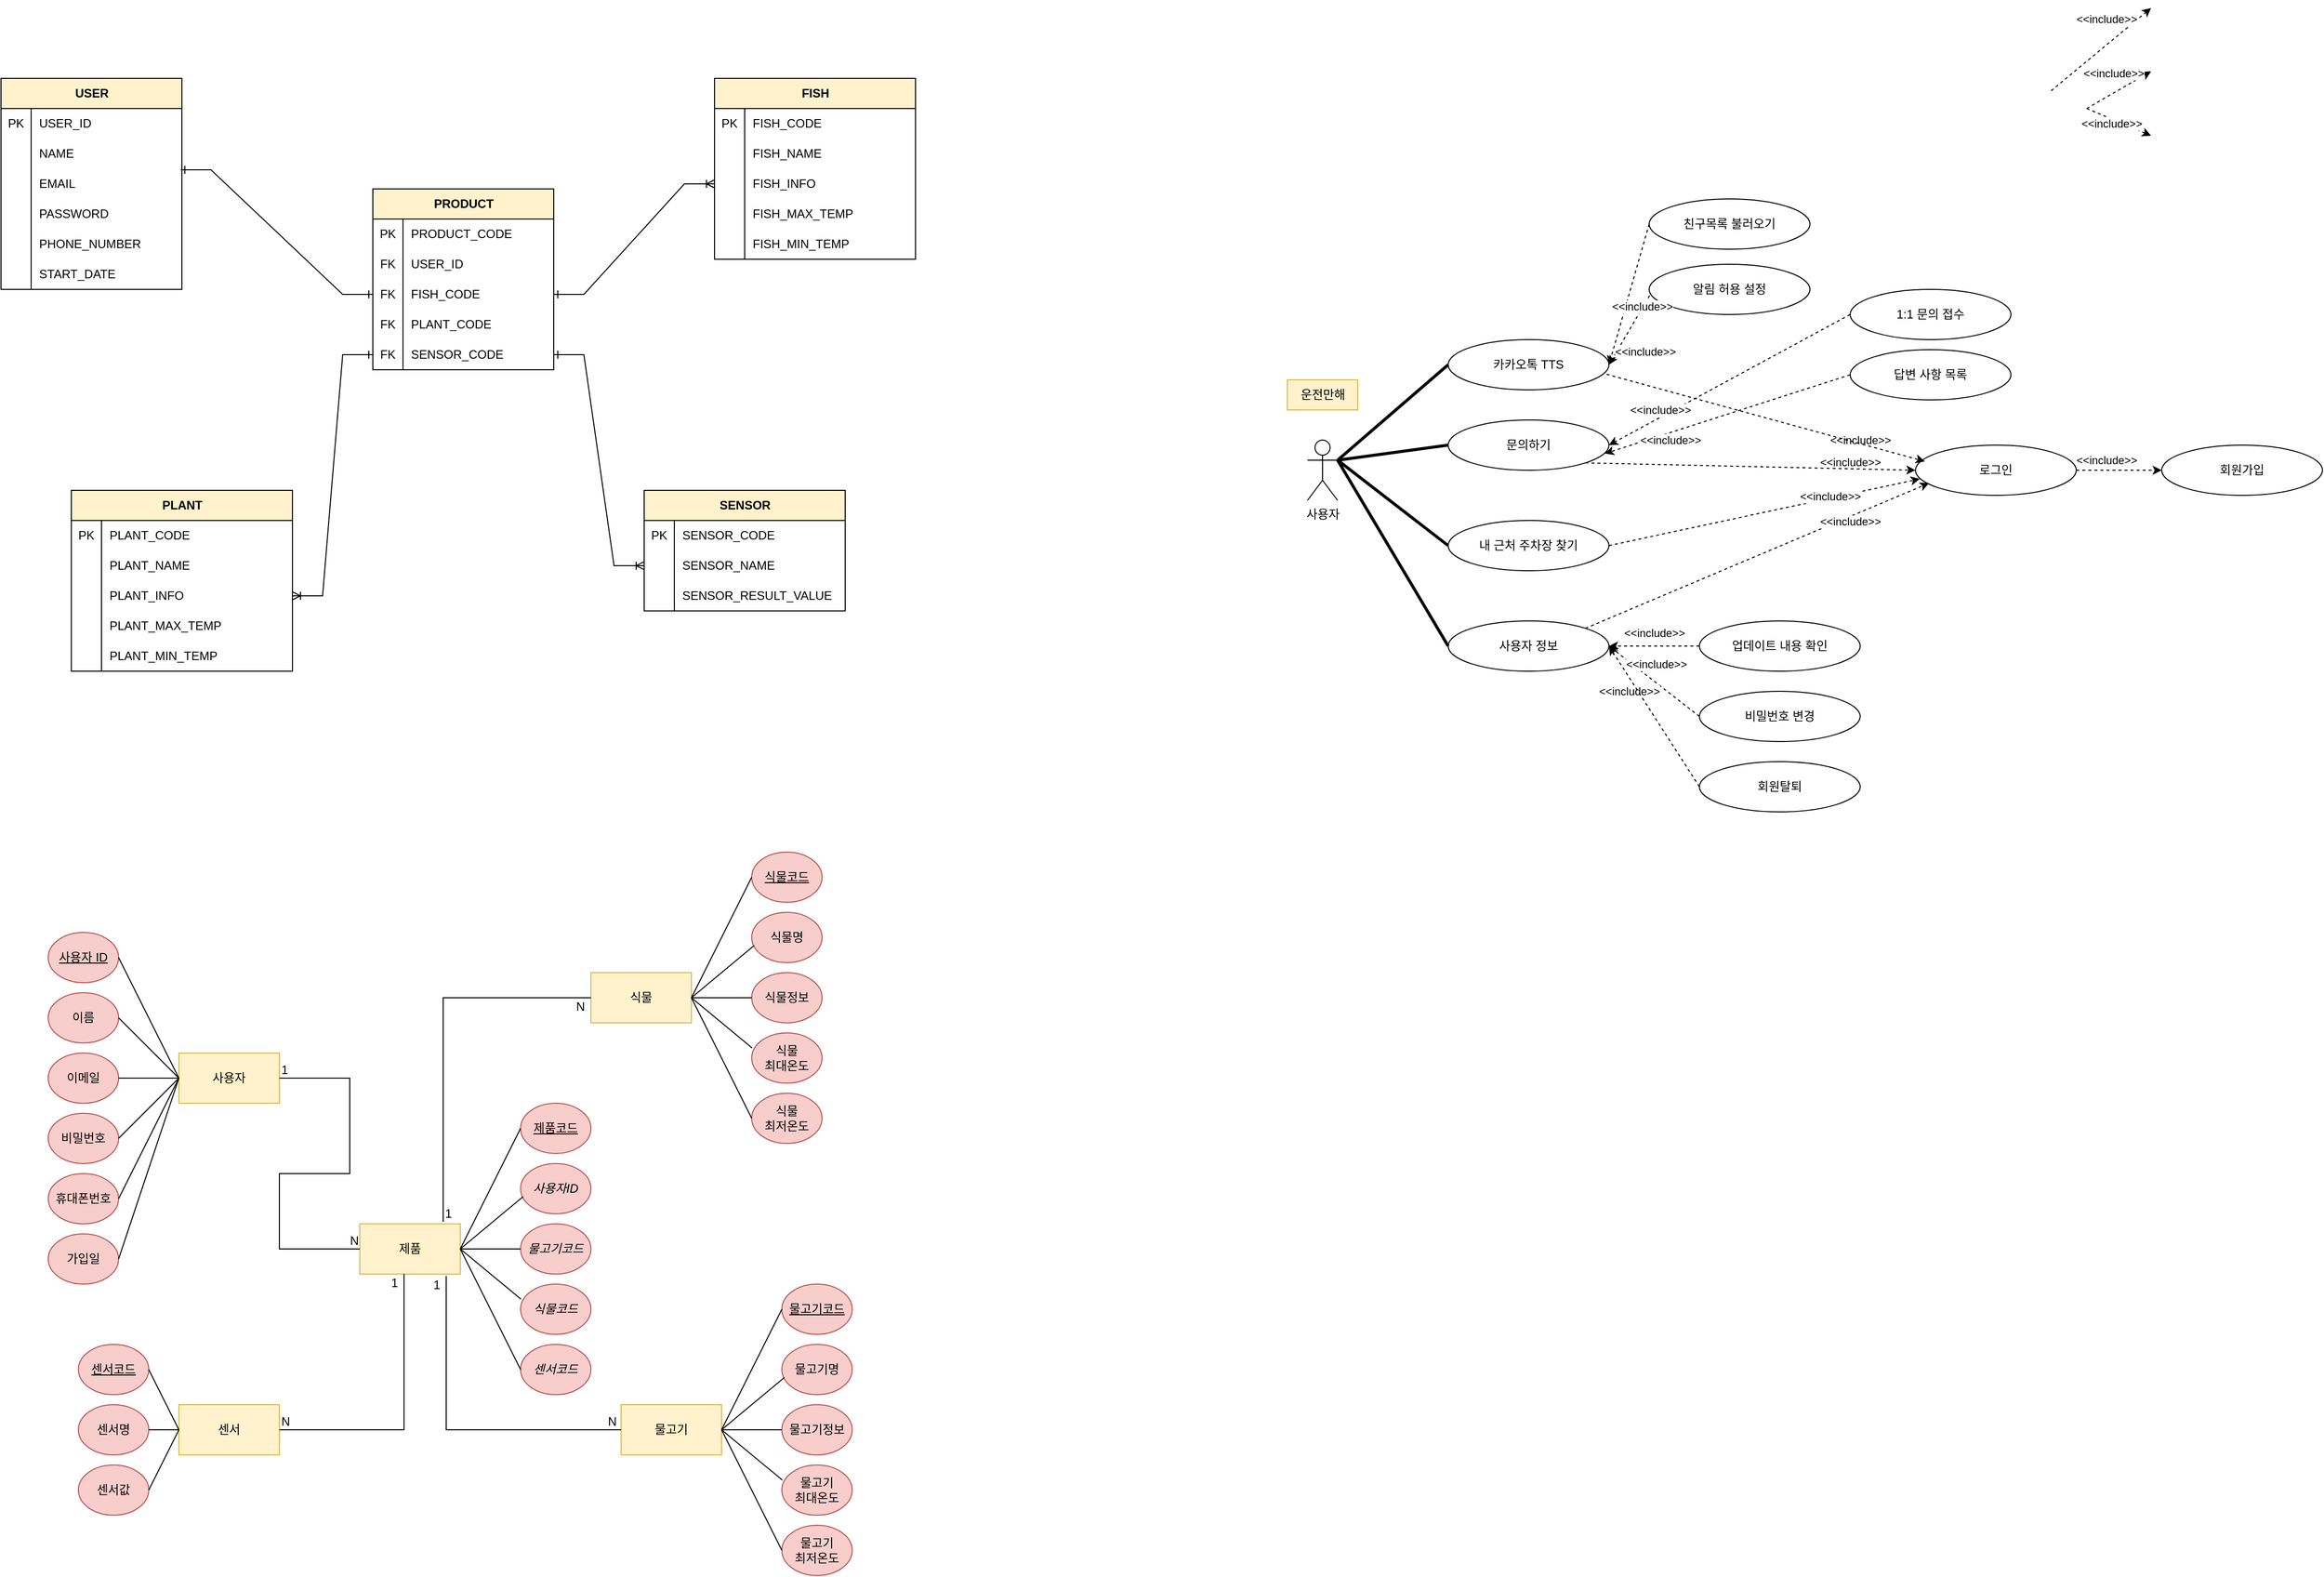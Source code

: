 <mxfile version="22.1.3" type="github">
  <diagram name="페이지-1" id="9zwk9lLUABTVpLlraMho">
    <mxGraphModel dx="3040" dy="1954" grid="1" gridSize="10" guides="1" tooltips="1" connect="1" arrows="1" fold="1" page="1" pageScale="1" pageWidth="827" pageHeight="1169" math="0" shadow="0">
      <root>
        <mxCell id="0" />
        <mxCell id="1" parent="0" />
        <mxCell id="ZRCCH3VUaIyYWiTP1tGq-1" value="" style="group" parent="1" vertex="1" connectable="0">
          <mxGeometry x="-1260" y="-260" width="1234.02" height="590" as="geometry" />
        </mxCell>
        <mxCell id="_x3-6fZufxSY2HoPdJOf-92" value="USER" style="shape=table;startSize=30;container=1;collapsible=1;childLayout=tableLayout;fixedRows=1;rowLines=0;fontStyle=1;align=center;resizeLast=1;html=1;fillColor=#fff2cc;strokeColor=#000000;" parent="ZRCCH3VUaIyYWiTP1tGq-1" vertex="1">
          <mxGeometry width="180" height="210" as="geometry" />
        </mxCell>
        <mxCell id="_x3-6fZufxSY2HoPdJOf-359" value="" style="shape=tableRow;horizontal=0;startSize=0;swimlaneHead=0;swimlaneBody=0;fillColor=none;collapsible=0;dropTarget=0;points=[[0,0.5],[1,0.5]];portConstraint=eastwest;top=0;left=0;right=0;bottom=0;" parent="_x3-6fZufxSY2HoPdJOf-92" vertex="1">
          <mxGeometry y="30" width="180" height="30" as="geometry" />
        </mxCell>
        <mxCell id="_x3-6fZufxSY2HoPdJOf-360" value="PK" style="shape=partialRectangle;connectable=0;fillColor=none;top=0;left=0;bottom=0;right=0;editable=1;overflow=hidden;whiteSpace=wrap;html=1;" parent="_x3-6fZufxSY2HoPdJOf-359" vertex="1">
          <mxGeometry width="30" height="30" as="geometry">
            <mxRectangle width="30" height="30" as="alternateBounds" />
          </mxGeometry>
        </mxCell>
        <mxCell id="_x3-6fZufxSY2HoPdJOf-361" value="USER_ID" style="shape=partialRectangle;connectable=0;fillColor=none;top=0;left=0;bottom=0;right=0;align=left;spacingLeft=6;overflow=hidden;whiteSpace=wrap;html=1;" parent="_x3-6fZufxSY2HoPdJOf-359" vertex="1">
          <mxGeometry x="30" width="150" height="30" as="geometry">
            <mxRectangle width="150" height="30" as="alternateBounds" />
          </mxGeometry>
        </mxCell>
        <mxCell id="_x3-6fZufxSY2HoPdJOf-244" value="" style="shape=tableRow;horizontal=0;startSize=0;swimlaneHead=0;swimlaneBody=0;fillColor=none;collapsible=0;dropTarget=0;points=[[0,0.5],[1,0.5]];portConstraint=eastwest;top=0;left=0;right=0;bottom=0;" parent="_x3-6fZufxSY2HoPdJOf-92" vertex="1">
          <mxGeometry y="60" width="180" height="30" as="geometry" />
        </mxCell>
        <mxCell id="_x3-6fZufxSY2HoPdJOf-245" value="" style="shape=partialRectangle;connectable=0;fillColor=none;top=0;left=0;bottom=0;right=0;editable=1;overflow=hidden;whiteSpace=wrap;html=1;" parent="_x3-6fZufxSY2HoPdJOf-244" vertex="1">
          <mxGeometry width="30" height="30" as="geometry">
            <mxRectangle width="30" height="30" as="alternateBounds" />
          </mxGeometry>
        </mxCell>
        <mxCell id="_x3-6fZufxSY2HoPdJOf-246" value="NAME" style="shape=partialRectangle;connectable=0;fillColor=none;top=0;left=0;bottom=0;right=0;align=left;spacingLeft=6;overflow=hidden;whiteSpace=wrap;html=1;" parent="_x3-6fZufxSY2HoPdJOf-244" vertex="1">
          <mxGeometry x="30" width="150" height="30" as="geometry">
            <mxRectangle width="150" height="30" as="alternateBounds" />
          </mxGeometry>
        </mxCell>
        <mxCell id="_x3-6fZufxSY2HoPdJOf-102" value="" style="shape=tableRow;horizontal=0;startSize=0;swimlaneHead=0;swimlaneBody=0;fillColor=none;collapsible=0;dropTarget=0;points=[[0,0.5],[1,0.5]];portConstraint=eastwest;top=0;left=0;right=0;bottom=0;" parent="_x3-6fZufxSY2HoPdJOf-92" vertex="1">
          <mxGeometry y="90" width="180" height="30" as="geometry" />
        </mxCell>
        <mxCell id="_x3-6fZufxSY2HoPdJOf-103" value="" style="shape=partialRectangle;connectable=0;fillColor=none;top=0;left=0;bottom=0;right=0;editable=1;overflow=hidden;whiteSpace=wrap;html=1;" parent="_x3-6fZufxSY2HoPdJOf-102" vertex="1">
          <mxGeometry width="30" height="30" as="geometry">
            <mxRectangle width="30" height="30" as="alternateBounds" />
          </mxGeometry>
        </mxCell>
        <mxCell id="_x3-6fZufxSY2HoPdJOf-104" value="EMAIL" style="shape=partialRectangle;connectable=0;fillColor=none;top=0;left=0;bottom=0;right=0;align=left;spacingLeft=6;overflow=hidden;whiteSpace=wrap;html=1;" parent="_x3-6fZufxSY2HoPdJOf-102" vertex="1">
          <mxGeometry x="30" width="150" height="30" as="geometry">
            <mxRectangle width="150" height="30" as="alternateBounds" />
          </mxGeometry>
        </mxCell>
        <mxCell id="_x3-6fZufxSY2HoPdJOf-99" value="" style="shape=tableRow;horizontal=0;startSize=0;swimlaneHead=0;swimlaneBody=0;fillColor=none;collapsible=0;dropTarget=0;points=[[0,0.5],[1,0.5]];portConstraint=eastwest;top=0;left=0;right=0;bottom=0;" parent="_x3-6fZufxSY2HoPdJOf-92" vertex="1">
          <mxGeometry y="120" width="180" height="30" as="geometry" />
        </mxCell>
        <mxCell id="_x3-6fZufxSY2HoPdJOf-100" value="" style="shape=partialRectangle;connectable=0;fillColor=none;top=0;left=0;bottom=0;right=0;editable=1;overflow=hidden;whiteSpace=wrap;html=1;" parent="_x3-6fZufxSY2HoPdJOf-99" vertex="1">
          <mxGeometry width="30" height="30" as="geometry">
            <mxRectangle width="30" height="30" as="alternateBounds" />
          </mxGeometry>
        </mxCell>
        <mxCell id="_x3-6fZufxSY2HoPdJOf-101" value="PASSWORD" style="shape=partialRectangle;connectable=0;fillColor=none;top=0;left=0;bottom=0;right=0;align=left;spacingLeft=6;overflow=hidden;whiteSpace=wrap;html=1;" parent="_x3-6fZufxSY2HoPdJOf-99" vertex="1">
          <mxGeometry x="30" width="150" height="30" as="geometry">
            <mxRectangle width="150" height="30" as="alternateBounds" />
          </mxGeometry>
        </mxCell>
        <mxCell id="_x3-6fZufxSY2HoPdJOf-105" value="" style="shape=tableRow;horizontal=0;startSize=0;swimlaneHead=0;swimlaneBody=0;fillColor=none;collapsible=0;dropTarget=0;points=[[0,0.5],[1,0.5]];portConstraint=eastwest;top=0;left=0;right=0;bottom=0;" parent="_x3-6fZufxSY2HoPdJOf-92" vertex="1">
          <mxGeometry y="150" width="180" height="30" as="geometry" />
        </mxCell>
        <mxCell id="_x3-6fZufxSY2HoPdJOf-106" value="" style="shape=partialRectangle;connectable=0;fillColor=none;top=0;left=0;bottom=0;right=0;editable=1;overflow=hidden;whiteSpace=wrap;html=1;" parent="_x3-6fZufxSY2HoPdJOf-105" vertex="1">
          <mxGeometry width="30" height="30" as="geometry">
            <mxRectangle width="30" height="30" as="alternateBounds" />
          </mxGeometry>
        </mxCell>
        <mxCell id="_x3-6fZufxSY2HoPdJOf-107" value="PHONE_NUMBER" style="shape=partialRectangle;connectable=0;fillColor=none;top=0;left=0;bottom=0;right=0;align=left;spacingLeft=6;overflow=hidden;whiteSpace=wrap;html=1;" parent="_x3-6fZufxSY2HoPdJOf-105" vertex="1">
          <mxGeometry x="30" width="150" height="30" as="geometry">
            <mxRectangle width="150" height="30" as="alternateBounds" />
          </mxGeometry>
        </mxCell>
        <mxCell id="_x3-6fZufxSY2HoPdJOf-350" value="" style="shape=tableRow;horizontal=0;startSize=0;swimlaneHead=0;swimlaneBody=0;fillColor=none;collapsible=0;dropTarget=0;points=[[0,0.5],[1,0.5]];portConstraint=eastwest;top=0;left=0;right=0;bottom=0;" parent="_x3-6fZufxSY2HoPdJOf-92" vertex="1">
          <mxGeometry y="180" width="180" height="30" as="geometry" />
        </mxCell>
        <mxCell id="_x3-6fZufxSY2HoPdJOf-351" value="" style="shape=partialRectangle;connectable=0;fillColor=none;top=0;left=0;bottom=0;right=0;editable=1;overflow=hidden;whiteSpace=wrap;html=1;" parent="_x3-6fZufxSY2HoPdJOf-350" vertex="1">
          <mxGeometry width="30" height="30" as="geometry">
            <mxRectangle width="30" height="30" as="alternateBounds" />
          </mxGeometry>
        </mxCell>
        <mxCell id="_x3-6fZufxSY2HoPdJOf-352" value="START_DATE" style="shape=partialRectangle;connectable=0;fillColor=none;top=0;left=0;bottom=0;right=0;align=left;spacingLeft=6;overflow=hidden;whiteSpace=wrap;html=1;" parent="_x3-6fZufxSY2HoPdJOf-350" vertex="1">
          <mxGeometry x="30" width="150" height="30" as="geometry">
            <mxRectangle width="150" height="30" as="alternateBounds" />
          </mxGeometry>
        </mxCell>
        <mxCell id="_x3-6fZufxSY2HoPdJOf-108" value="PLANT" style="shape=table;startSize=30;container=1;collapsible=1;childLayout=tableLayout;fixedRows=1;rowLines=0;fontStyle=1;align=center;resizeLast=1;html=1;strokeColor=#000000;verticalAlign=middle;strokeWidth=1;swimlaneLine=1;rounded=0;fillColor=#fff2cc;" parent="ZRCCH3VUaIyYWiTP1tGq-1" vertex="1">
          <mxGeometry x="70" y="410" width="220" height="180" as="geometry">
            <mxRectangle x="-440" y="410" width="80" height="30" as="alternateBounds" />
          </mxGeometry>
        </mxCell>
        <mxCell id="_x3-6fZufxSY2HoPdJOf-241" value="" style="shape=tableRow;horizontal=0;startSize=0;swimlaneHead=0;swimlaneBody=0;fillColor=none;collapsible=0;dropTarget=0;points=[[0,0.5],[1,0.5]];portConstraint=eastwest;top=0;left=0;right=0;bottom=0;strokeColor=default;" parent="_x3-6fZufxSY2HoPdJOf-108" vertex="1">
          <mxGeometry y="30" width="220" height="30" as="geometry" />
        </mxCell>
        <mxCell id="_x3-6fZufxSY2HoPdJOf-242" value="PK" style="shape=partialRectangle;connectable=0;fillColor=none;top=0;left=0;bottom=0;right=0;editable=1;overflow=hidden;whiteSpace=wrap;html=1;" parent="_x3-6fZufxSY2HoPdJOf-241" vertex="1">
          <mxGeometry width="30" height="30" as="geometry">
            <mxRectangle width="30" height="30" as="alternateBounds" />
          </mxGeometry>
        </mxCell>
        <mxCell id="_x3-6fZufxSY2HoPdJOf-243" value="PLANT_CODE" style="shape=partialRectangle;connectable=0;fillColor=none;top=0;left=0;bottom=0;right=0;align=left;spacingLeft=6;overflow=hidden;whiteSpace=wrap;html=1;" parent="_x3-6fZufxSY2HoPdJOf-241" vertex="1">
          <mxGeometry x="30" width="190" height="30" as="geometry">
            <mxRectangle width="190" height="30" as="alternateBounds" />
          </mxGeometry>
        </mxCell>
        <mxCell id="_x3-6fZufxSY2HoPdJOf-353" value="" style="shape=tableRow;horizontal=0;startSize=0;swimlaneHead=0;swimlaneBody=0;fillColor=none;collapsible=0;dropTarget=0;points=[[0,0.5],[1,0.5]];portConstraint=eastwest;top=0;left=0;right=0;bottom=0;strokeColor=default;" parent="_x3-6fZufxSY2HoPdJOf-108" vertex="1">
          <mxGeometry y="60" width="220" height="30" as="geometry" />
        </mxCell>
        <mxCell id="_x3-6fZufxSY2HoPdJOf-354" value="" style="shape=partialRectangle;connectable=0;fillColor=none;top=0;left=0;bottom=0;right=0;editable=1;overflow=hidden;whiteSpace=wrap;html=1;" parent="_x3-6fZufxSY2HoPdJOf-353" vertex="1">
          <mxGeometry width="30" height="30" as="geometry">
            <mxRectangle width="30" height="30" as="alternateBounds" />
          </mxGeometry>
        </mxCell>
        <mxCell id="_x3-6fZufxSY2HoPdJOf-355" value="PLANT_NAME" style="shape=partialRectangle;connectable=0;fillColor=none;top=0;left=0;bottom=0;right=0;align=left;spacingLeft=6;overflow=hidden;whiteSpace=wrap;html=1;" parent="_x3-6fZufxSY2HoPdJOf-353" vertex="1">
          <mxGeometry x="30" width="190" height="30" as="geometry">
            <mxRectangle width="190" height="30" as="alternateBounds" />
          </mxGeometry>
        </mxCell>
        <mxCell id="_x3-6fZufxSY2HoPdJOf-115" value="" style="shape=tableRow;horizontal=0;startSize=0;swimlaneHead=0;swimlaneBody=0;fillColor=none;collapsible=0;dropTarget=0;points=[[0,0.5],[1,0.5]];portConstraint=eastwest;top=0;left=0;right=0;bottom=0;" parent="_x3-6fZufxSY2HoPdJOf-108" vertex="1">
          <mxGeometry y="90" width="220" height="30" as="geometry" />
        </mxCell>
        <mxCell id="_x3-6fZufxSY2HoPdJOf-116" value="" style="shape=partialRectangle;connectable=0;fillColor=none;top=0;left=0;bottom=0;right=0;editable=1;overflow=hidden;whiteSpace=wrap;html=1;" parent="_x3-6fZufxSY2HoPdJOf-115" vertex="1">
          <mxGeometry width="30" height="30" as="geometry">
            <mxRectangle width="30" height="30" as="alternateBounds" />
          </mxGeometry>
        </mxCell>
        <mxCell id="_x3-6fZufxSY2HoPdJOf-117" value="PLANT_INFO" style="shape=partialRectangle;connectable=0;fillColor=none;top=0;left=0;bottom=0;right=0;align=left;spacingLeft=6;overflow=hidden;whiteSpace=wrap;html=1;" parent="_x3-6fZufxSY2HoPdJOf-115" vertex="1">
          <mxGeometry x="30" width="190" height="30" as="geometry">
            <mxRectangle width="190" height="30" as="alternateBounds" />
          </mxGeometry>
        </mxCell>
        <mxCell id="_x3-6fZufxSY2HoPdJOf-118" value="" style="shape=tableRow;horizontal=0;startSize=0;swimlaneHead=0;swimlaneBody=0;fillColor=none;collapsible=0;dropTarget=0;points=[[0,0.5],[1,0.5]];portConstraint=eastwest;top=0;left=0;right=0;bottom=0;" parent="_x3-6fZufxSY2HoPdJOf-108" vertex="1">
          <mxGeometry y="120" width="220" height="30" as="geometry" />
        </mxCell>
        <mxCell id="_x3-6fZufxSY2HoPdJOf-119" value="" style="shape=partialRectangle;connectable=0;fillColor=none;top=0;left=0;bottom=0;right=0;editable=1;overflow=hidden;whiteSpace=wrap;html=1;" parent="_x3-6fZufxSY2HoPdJOf-118" vertex="1">
          <mxGeometry width="30" height="30" as="geometry">
            <mxRectangle width="30" height="30" as="alternateBounds" />
          </mxGeometry>
        </mxCell>
        <mxCell id="_x3-6fZufxSY2HoPdJOf-120" value="PLANT_MAX_TEMP" style="shape=partialRectangle;connectable=0;fillColor=none;top=0;left=0;bottom=0;right=0;align=left;spacingLeft=6;overflow=hidden;whiteSpace=wrap;html=1;" parent="_x3-6fZufxSY2HoPdJOf-118" vertex="1">
          <mxGeometry x="30" width="190" height="30" as="geometry">
            <mxRectangle width="190" height="30" as="alternateBounds" />
          </mxGeometry>
        </mxCell>
        <mxCell id="_x3-6fZufxSY2HoPdJOf-121" value="" style="shape=tableRow;horizontal=0;startSize=0;swimlaneHead=0;swimlaneBody=0;fillColor=none;collapsible=0;dropTarget=0;points=[[0,0.5],[1,0.5]];portConstraint=eastwest;top=0;left=0;right=0;bottom=0;" parent="_x3-6fZufxSY2HoPdJOf-108" vertex="1">
          <mxGeometry y="150" width="220" height="30" as="geometry" />
        </mxCell>
        <mxCell id="_x3-6fZufxSY2HoPdJOf-122" value="" style="shape=partialRectangle;connectable=0;fillColor=none;top=0;left=0;bottom=0;right=0;editable=1;overflow=hidden;whiteSpace=wrap;html=1;" parent="_x3-6fZufxSY2HoPdJOf-121" vertex="1">
          <mxGeometry width="30" height="30" as="geometry">
            <mxRectangle width="30" height="30" as="alternateBounds" />
          </mxGeometry>
        </mxCell>
        <mxCell id="_x3-6fZufxSY2HoPdJOf-123" value="PLANT_MIN_TEMP" style="shape=partialRectangle;connectable=0;fillColor=none;top=0;left=0;bottom=0;right=0;align=left;spacingLeft=6;overflow=hidden;whiteSpace=wrap;html=1;" parent="_x3-6fZufxSY2HoPdJOf-121" vertex="1">
          <mxGeometry x="30" width="190" height="30" as="geometry">
            <mxRectangle width="190" height="30" as="alternateBounds" />
          </mxGeometry>
        </mxCell>
        <mxCell id="_x3-6fZufxSY2HoPdJOf-160" value="FISH" style="shape=table;startSize=30;container=1;collapsible=1;childLayout=tableLayout;fixedRows=1;rowLines=0;fontStyle=1;align=center;resizeLast=1;html=1;strokeColor=#000000;verticalAlign=middle;strokeWidth=1;swimlaneLine=1;rounded=0;fillColor=#fff2cc;" parent="ZRCCH3VUaIyYWiTP1tGq-1" vertex="1">
          <mxGeometry x="710" width="200" height="180" as="geometry">
            <mxRectangle x="-440" y="410" width="80" height="30" as="alternateBounds" />
          </mxGeometry>
        </mxCell>
        <mxCell id="_x3-6fZufxSY2HoPdJOf-247" value="" style="shape=tableRow;horizontal=0;startSize=0;swimlaneHead=0;swimlaneBody=0;fillColor=none;collapsible=0;dropTarget=0;points=[[0,0.5],[1,0.5]];portConstraint=eastwest;top=0;left=0;right=0;bottom=0;strokeColor=default;" parent="_x3-6fZufxSY2HoPdJOf-160" vertex="1">
          <mxGeometry y="30" width="200" height="30" as="geometry" />
        </mxCell>
        <mxCell id="_x3-6fZufxSY2HoPdJOf-248" value="PK" style="shape=partialRectangle;connectable=0;fillColor=none;top=0;left=0;bottom=0;right=0;editable=1;overflow=hidden;whiteSpace=wrap;html=1;" parent="_x3-6fZufxSY2HoPdJOf-247" vertex="1">
          <mxGeometry width="30" height="30" as="geometry">
            <mxRectangle width="30" height="30" as="alternateBounds" />
          </mxGeometry>
        </mxCell>
        <mxCell id="_x3-6fZufxSY2HoPdJOf-249" value="FISH_CODE" style="shape=partialRectangle;connectable=0;fillColor=none;top=0;left=0;bottom=0;right=0;align=left;spacingLeft=6;overflow=hidden;whiteSpace=wrap;html=1;" parent="_x3-6fZufxSY2HoPdJOf-247" vertex="1">
          <mxGeometry x="30" width="170" height="30" as="geometry">
            <mxRectangle width="170" height="30" as="alternateBounds" />
          </mxGeometry>
        </mxCell>
        <mxCell id="_x3-6fZufxSY2HoPdJOf-356" value="" style="shape=tableRow;horizontal=0;startSize=0;swimlaneHead=0;swimlaneBody=0;fillColor=none;collapsible=0;dropTarget=0;points=[[0,0.5],[1,0.5]];portConstraint=eastwest;top=0;left=0;right=0;bottom=0;strokeColor=default;" parent="_x3-6fZufxSY2HoPdJOf-160" vertex="1">
          <mxGeometry y="60" width="200" height="30" as="geometry" />
        </mxCell>
        <mxCell id="_x3-6fZufxSY2HoPdJOf-357" value="" style="shape=partialRectangle;connectable=0;fillColor=none;top=0;left=0;bottom=0;right=0;editable=1;overflow=hidden;whiteSpace=wrap;html=1;" parent="_x3-6fZufxSY2HoPdJOf-356" vertex="1">
          <mxGeometry width="30" height="30" as="geometry">
            <mxRectangle width="30" height="30" as="alternateBounds" />
          </mxGeometry>
        </mxCell>
        <mxCell id="_x3-6fZufxSY2HoPdJOf-358" value="FISH_NAME" style="shape=partialRectangle;connectable=0;fillColor=none;top=0;left=0;bottom=0;right=0;align=left;spacingLeft=6;overflow=hidden;whiteSpace=wrap;html=1;" parent="_x3-6fZufxSY2HoPdJOf-356" vertex="1">
          <mxGeometry x="30" width="170" height="30" as="geometry">
            <mxRectangle width="170" height="30" as="alternateBounds" />
          </mxGeometry>
        </mxCell>
        <mxCell id="_x3-6fZufxSY2HoPdJOf-167" value="" style="shape=tableRow;horizontal=0;startSize=0;swimlaneHead=0;swimlaneBody=0;fillColor=none;collapsible=0;dropTarget=0;points=[[0,0.5],[1,0.5]];portConstraint=eastwest;top=0;left=0;right=0;bottom=0;" parent="_x3-6fZufxSY2HoPdJOf-160" vertex="1">
          <mxGeometry y="90" width="200" height="30" as="geometry" />
        </mxCell>
        <mxCell id="_x3-6fZufxSY2HoPdJOf-168" value="" style="shape=partialRectangle;connectable=0;fillColor=none;top=0;left=0;bottom=0;right=0;editable=1;overflow=hidden;whiteSpace=wrap;html=1;" parent="_x3-6fZufxSY2HoPdJOf-167" vertex="1">
          <mxGeometry width="30" height="30" as="geometry">
            <mxRectangle width="30" height="30" as="alternateBounds" />
          </mxGeometry>
        </mxCell>
        <mxCell id="_x3-6fZufxSY2HoPdJOf-169" value="FISH_INFO" style="shape=partialRectangle;connectable=0;fillColor=none;top=0;left=0;bottom=0;right=0;align=left;spacingLeft=6;overflow=hidden;whiteSpace=wrap;html=1;" parent="_x3-6fZufxSY2HoPdJOf-167" vertex="1">
          <mxGeometry x="30" width="170" height="30" as="geometry">
            <mxRectangle width="170" height="30" as="alternateBounds" />
          </mxGeometry>
        </mxCell>
        <mxCell id="_x3-6fZufxSY2HoPdJOf-170" value="" style="shape=tableRow;horizontal=0;startSize=0;swimlaneHead=0;swimlaneBody=0;fillColor=none;collapsible=0;dropTarget=0;points=[[0,0.5],[1,0.5]];portConstraint=eastwest;top=0;left=0;right=0;bottom=0;" parent="_x3-6fZufxSY2HoPdJOf-160" vertex="1">
          <mxGeometry y="120" width="200" height="30" as="geometry" />
        </mxCell>
        <mxCell id="_x3-6fZufxSY2HoPdJOf-171" value="" style="shape=partialRectangle;connectable=0;fillColor=none;top=0;left=0;bottom=0;right=0;editable=1;overflow=hidden;whiteSpace=wrap;html=1;" parent="_x3-6fZufxSY2HoPdJOf-170" vertex="1">
          <mxGeometry width="30" height="30" as="geometry">
            <mxRectangle width="30" height="30" as="alternateBounds" />
          </mxGeometry>
        </mxCell>
        <mxCell id="_x3-6fZufxSY2HoPdJOf-172" value="FISH_MAX_TEMP" style="shape=partialRectangle;connectable=0;fillColor=none;top=0;left=0;bottom=0;right=0;align=left;spacingLeft=6;overflow=hidden;whiteSpace=wrap;html=1;" parent="_x3-6fZufxSY2HoPdJOf-170" vertex="1">
          <mxGeometry x="30" width="170" height="30" as="geometry">
            <mxRectangle width="170" height="30" as="alternateBounds" />
          </mxGeometry>
        </mxCell>
        <mxCell id="_x3-6fZufxSY2HoPdJOf-173" value="" style="shape=tableRow;horizontal=0;startSize=0;swimlaneHead=0;swimlaneBody=0;fillColor=none;collapsible=0;dropTarget=0;points=[[0,0.5],[1,0.5]];portConstraint=eastwest;top=0;left=0;right=0;bottom=0;" parent="_x3-6fZufxSY2HoPdJOf-160" vertex="1">
          <mxGeometry y="150" width="200" height="30" as="geometry" />
        </mxCell>
        <mxCell id="_x3-6fZufxSY2HoPdJOf-174" value="" style="shape=partialRectangle;connectable=0;fillColor=none;top=0;left=0;bottom=0;right=0;editable=1;overflow=hidden;whiteSpace=wrap;html=1;" parent="_x3-6fZufxSY2HoPdJOf-173" vertex="1">
          <mxGeometry width="30" height="30" as="geometry">
            <mxRectangle width="30" height="30" as="alternateBounds" />
          </mxGeometry>
        </mxCell>
        <mxCell id="_x3-6fZufxSY2HoPdJOf-175" value="FISH_MIN_TEMP" style="shape=partialRectangle;connectable=0;fillColor=none;top=0;left=0;bottom=0;right=0;align=left;spacingLeft=6;overflow=hidden;whiteSpace=wrap;html=1;" parent="_x3-6fZufxSY2HoPdJOf-173" vertex="1">
          <mxGeometry x="30" width="170" height="30" as="geometry">
            <mxRectangle width="170" height="30" as="alternateBounds" />
          </mxGeometry>
        </mxCell>
        <mxCell id="_x3-6fZufxSY2HoPdJOf-200" value="SENSOR" style="shape=table;startSize=30;container=1;collapsible=1;childLayout=tableLayout;fixedRows=1;rowLines=0;fontStyle=1;align=center;resizeLast=1;html=1;strokeColor=#000000;verticalAlign=middle;strokeWidth=1;swimlaneLine=1;rounded=0;fillColor=#fff2cc;" parent="ZRCCH3VUaIyYWiTP1tGq-1" vertex="1">
          <mxGeometry x="640" y="410" width="200" height="120" as="geometry">
            <mxRectangle x="-440" y="410" width="80" height="30" as="alternateBounds" />
          </mxGeometry>
        </mxCell>
        <mxCell id="_x3-6fZufxSY2HoPdJOf-204" value="" style="shape=tableRow;horizontal=0;startSize=0;swimlaneHead=0;swimlaneBody=0;fillColor=none;collapsible=0;dropTarget=0;points=[[0,0.5],[1,0.5]];portConstraint=eastwest;top=0;left=0;right=0;bottom=0;strokeColor=default;" parent="_x3-6fZufxSY2HoPdJOf-200" vertex="1">
          <mxGeometry y="30" width="200" height="30" as="geometry" />
        </mxCell>
        <mxCell id="_x3-6fZufxSY2HoPdJOf-205" value="PK" style="shape=partialRectangle;connectable=0;fillColor=none;top=0;left=0;bottom=0;right=0;editable=1;overflow=hidden;whiteSpace=wrap;html=1;" parent="_x3-6fZufxSY2HoPdJOf-204" vertex="1">
          <mxGeometry width="30" height="30" as="geometry">
            <mxRectangle width="30" height="30" as="alternateBounds" />
          </mxGeometry>
        </mxCell>
        <mxCell id="_x3-6fZufxSY2HoPdJOf-206" value="SENSOR_CODE" style="shape=partialRectangle;connectable=0;fillColor=none;top=0;left=0;bottom=0;right=0;align=left;spacingLeft=6;overflow=hidden;whiteSpace=wrap;html=1;" parent="_x3-6fZufxSY2HoPdJOf-204" vertex="1">
          <mxGeometry x="30" width="170" height="30" as="geometry">
            <mxRectangle width="170" height="30" as="alternateBounds" />
          </mxGeometry>
        </mxCell>
        <mxCell id="_x3-6fZufxSY2HoPdJOf-238" value="" style="shape=tableRow;horizontal=0;startSize=0;swimlaneHead=0;swimlaneBody=0;fillColor=none;collapsible=0;dropTarget=0;points=[[0,0.5],[1,0.5]];portConstraint=eastwest;top=0;left=0;right=0;bottom=0;strokeColor=default;" parent="_x3-6fZufxSY2HoPdJOf-200" vertex="1">
          <mxGeometry y="60" width="200" height="30" as="geometry" />
        </mxCell>
        <mxCell id="_x3-6fZufxSY2HoPdJOf-239" value="" style="shape=partialRectangle;connectable=0;fillColor=none;top=0;left=0;bottom=0;right=0;editable=1;overflow=hidden;whiteSpace=wrap;html=1;" parent="_x3-6fZufxSY2HoPdJOf-238" vertex="1">
          <mxGeometry width="30" height="30" as="geometry">
            <mxRectangle width="30" height="30" as="alternateBounds" />
          </mxGeometry>
        </mxCell>
        <mxCell id="_x3-6fZufxSY2HoPdJOf-240" value="SENSOR_NAME" style="shape=partialRectangle;connectable=0;fillColor=none;top=0;left=0;bottom=0;right=0;align=left;spacingLeft=6;overflow=hidden;whiteSpace=wrap;html=1;" parent="_x3-6fZufxSY2HoPdJOf-238" vertex="1">
          <mxGeometry x="30" width="170" height="30" as="geometry">
            <mxRectangle width="170" height="30" as="alternateBounds" />
          </mxGeometry>
        </mxCell>
        <mxCell id="_x3-6fZufxSY2HoPdJOf-207" value="" style="shape=tableRow;horizontal=0;startSize=0;swimlaneHead=0;swimlaneBody=0;fillColor=none;collapsible=0;dropTarget=0;points=[[0,0.5],[1,0.5]];portConstraint=eastwest;top=0;left=0;right=0;bottom=0;" parent="_x3-6fZufxSY2HoPdJOf-200" vertex="1">
          <mxGeometry y="90" width="200" height="30" as="geometry" />
        </mxCell>
        <mxCell id="_x3-6fZufxSY2HoPdJOf-208" value="" style="shape=partialRectangle;connectable=0;fillColor=none;top=0;left=0;bottom=0;right=0;editable=1;overflow=hidden;whiteSpace=wrap;html=1;" parent="_x3-6fZufxSY2HoPdJOf-207" vertex="1">
          <mxGeometry width="30" height="30" as="geometry">
            <mxRectangle width="30" height="30" as="alternateBounds" />
          </mxGeometry>
        </mxCell>
        <mxCell id="_x3-6fZufxSY2HoPdJOf-209" value="SENSOR_RESULT_VALUE" style="shape=partialRectangle;connectable=0;fillColor=none;top=0;left=0;bottom=0;right=0;align=left;spacingLeft=6;overflow=hidden;whiteSpace=wrap;html=1;" parent="_x3-6fZufxSY2HoPdJOf-207" vertex="1">
          <mxGeometry x="30" width="170" height="30" as="geometry">
            <mxRectangle width="170" height="30" as="alternateBounds" />
          </mxGeometry>
        </mxCell>
        <mxCell id="_x3-6fZufxSY2HoPdJOf-303" value="PRODUCT" style="shape=table;startSize=30;container=1;collapsible=1;childLayout=tableLayout;fixedRows=1;rowLines=0;fontStyle=1;align=center;resizeLast=1;html=1;strokeColor=#000000;verticalAlign=middle;strokeWidth=1;swimlaneLine=1;rounded=0;fillColor=#fff2cc;swimlaneFillColor=default;" parent="ZRCCH3VUaIyYWiTP1tGq-1" vertex="1">
          <mxGeometry x="370" y="110" width="180" height="180" as="geometry">
            <mxRectangle x="-440" y="410" width="80" height="30" as="alternateBounds" />
          </mxGeometry>
        </mxCell>
        <mxCell id="_x3-6fZufxSY2HoPdJOf-304" value="" style="shape=tableRow;horizontal=0;startSize=0;swimlaneHead=0;swimlaneBody=0;fillColor=none;collapsible=0;dropTarget=0;points=[[0,0.5],[1,0.5]];portConstraint=eastwest;top=0;left=0;right=0;bottom=0;strokeColor=default;" parent="_x3-6fZufxSY2HoPdJOf-303" vertex="1">
          <mxGeometry y="30" width="180" height="30" as="geometry" />
        </mxCell>
        <mxCell id="_x3-6fZufxSY2HoPdJOf-305" value="PK" style="shape=partialRectangle;connectable=0;fillColor=none;top=0;left=0;bottom=0;right=0;editable=1;overflow=hidden;whiteSpace=wrap;html=1;" parent="_x3-6fZufxSY2HoPdJOf-304" vertex="1">
          <mxGeometry width="30" height="30" as="geometry">
            <mxRectangle width="30" height="30" as="alternateBounds" />
          </mxGeometry>
        </mxCell>
        <mxCell id="_x3-6fZufxSY2HoPdJOf-306" value="PRODUCT_CODE" style="shape=partialRectangle;connectable=0;fillColor=none;top=0;left=0;bottom=0;right=0;align=left;spacingLeft=6;overflow=hidden;whiteSpace=wrap;html=1;" parent="_x3-6fZufxSY2HoPdJOf-304" vertex="1">
          <mxGeometry x="30" width="150" height="30" as="geometry">
            <mxRectangle width="150" height="30" as="alternateBounds" />
          </mxGeometry>
        </mxCell>
        <mxCell id="_x3-6fZufxSY2HoPdJOf-322" value="" style="shape=tableRow;horizontal=0;startSize=0;swimlaneHead=0;swimlaneBody=0;fillColor=none;collapsible=0;dropTarget=0;points=[[0,0.5],[1,0.5]];portConstraint=eastwest;top=0;left=0;right=0;bottom=0;strokeColor=default;" parent="_x3-6fZufxSY2HoPdJOf-303" vertex="1">
          <mxGeometry y="60" width="180" height="30" as="geometry" />
        </mxCell>
        <mxCell id="_x3-6fZufxSY2HoPdJOf-323" value="FK" style="shape=partialRectangle;connectable=0;fillColor=none;top=0;left=0;bottom=0;right=0;editable=1;overflow=hidden;whiteSpace=wrap;html=1;" parent="_x3-6fZufxSY2HoPdJOf-322" vertex="1">
          <mxGeometry width="30" height="30" as="geometry">
            <mxRectangle width="30" height="30" as="alternateBounds" />
          </mxGeometry>
        </mxCell>
        <mxCell id="_x3-6fZufxSY2HoPdJOf-324" value="USER_ID" style="shape=partialRectangle;connectable=0;fillColor=none;top=0;left=0;bottom=0;right=0;align=left;spacingLeft=6;overflow=hidden;whiteSpace=wrap;html=1;" parent="_x3-6fZufxSY2HoPdJOf-322" vertex="1">
          <mxGeometry x="30" width="150" height="30" as="geometry">
            <mxRectangle width="150" height="30" as="alternateBounds" />
          </mxGeometry>
        </mxCell>
        <mxCell id="_x3-6fZufxSY2HoPdJOf-307" value="" style="shape=tableRow;horizontal=0;startSize=0;swimlaneHead=0;swimlaneBody=0;fillColor=none;collapsible=0;dropTarget=0;points=[[0,0.5],[1,0.5]];portConstraint=eastwest;top=0;left=0;right=0;bottom=0;strokeColor=default;" parent="_x3-6fZufxSY2HoPdJOf-303" vertex="1">
          <mxGeometry y="90" width="180" height="30" as="geometry" />
        </mxCell>
        <mxCell id="_x3-6fZufxSY2HoPdJOf-308" value="FK" style="shape=partialRectangle;connectable=0;fillColor=none;top=0;left=0;bottom=0;right=0;editable=1;overflow=hidden;whiteSpace=wrap;html=1;" parent="_x3-6fZufxSY2HoPdJOf-307" vertex="1">
          <mxGeometry width="30" height="30" as="geometry">
            <mxRectangle width="30" height="30" as="alternateBounds" />
          </mxGeometry>
        </mxCell>
        <mxCell id="_x3-6fZufxSY2HoPdJOf-309" value="FISH_CODE" style="shape=partialRectangle;connectable=0;fillColor=none;top=0;left=0;bottom=0;right=0;align=left;spacingLeft=6;overflow=hidden;whiteSpace=wrap;html=1;" parent="_x3-6fZufxSY2HoPdJOf-307" vertex="1">
          <mxGeometry x="30" width="150" height="30" as="geometry">
            <mxRectangle width="150" height="30" as="alternateBounds" />
          </mxGeometry>
        </mxCell>
        <mxCell id="_x3-6fZufxSY2HoPdJOf-325" value="" style="shape=tableRow;horizontal=0;startSize=0;swimlaneHead=0;swimlaneBody=0;fillColor=none;collapsible=0;dropTarget=0;points=[[0,0.5],[1,0.5]];portConstraint=eastwest;top=0;left=0;right=0;bottom=0;strokeColor=default;" parent="_x3-6fZufxSY2HoPdJOf-303" vertex="1">
          <mxGeometry y="120" width="180" height="30" as="geometry" />
        </mxCell>
        <mxCell id="_x3-6fZufxSY2HoPdJOf-326" value="FK" style="shape=partialRectangle;connectable=0;fillColor=none;top=0;left=0;bottom=0;right=0;editable=1;overflow=hidden;whiteSpace=wrap;html=1;" parent="_x3-6fZufxSY2HoPdJOf-325" vertex="1">
          <mxGeometry width="30" height="30" as="geometry">
            <mxRectangle width="30" height="30" as="alternateBounds" />
          </mxGeometry>
        </mxCell>
        <mxCell id="_x3-6fZufxSY2HoPdJOf-327" value="PLANT_CODE" style="shape=partialRectangle;connectable=0;fillColor=none;top=0;left=0;bottom=0;right=0;align=left;spacingLeft=6;overflow=hidden;whiteSpace=wrap;html=1;" parent="_x3-6fZufxSY2HoPdJOf-325" vertex="1">
          <mxGeometry x="30" width="150" height="30" as="geometry">
            <mxRectangle width="150" height="30" as="alternateBounds" />
          </mxGeometry>
        </mxCell>
        <mxCell id="_x3-6fZufxSY2HoPdJOf-310" value="" style="shape=tableRow;horizontal=0;startSize=0;swimlaneHead=0;swimlaneBody=0;fillColor=none;collapsible=0;dropTarget=0;points=[[0,0.5],[1,0.5]];portConstraint=eastwest;top=0;left=0;right=0;bottom=0;" parent="_x3-6fZufxSY2HoPdJOf-303" vertex="1">
          <mxGeometry y="150" width="180" height="30" as="geometry" />
        </mxCell>
        <mxCell id="_x3-6fZufxSY2HoPdJOf-311" value="FK" style="shape=partialRectangle;connectable=0;fillColor=none;top=0;left=0;bottom=0;right=0;editable=1;overflow=hidden;whiteSpace=wrap;html=1;" parent="_x3-6fZufxSY2HoPdJOf-310" vertex="1">
          <mxGeometry width="30" height="30" as="geometry">
            <mxRectangle width="30" height="30" as="alternateBounds" />
          </mxGeometry>
        </mxCell>
        <mxCell id="_x3-6fZufxSY2HoPdJOf-312" value="SENSOR_CODE" style="shape=partialRectangle;connectable=0;fillColor=none;top=0;left=0;bottom=0;right=0;align=left;spacingLeft=6;overflow=hidden;whiteSpace=wrap;html=1;" parent="_x3-6fZufxSY2HoPdJOf-310" vertex="1">
          <mxGeometry x="30" width="150" height="30" as="geometry">
            <mxRectangle width="150" height="30" as="alternateBounds" />
          </mxGeometry>
        </mxCell>
        <mxCell id="_x3-6fZufxSY2HoPdJOf-369" value="" style="edgeStyle=entityRelationEdgeStyle;fontSize=12;html=1;endArrow=ERone;rounded=0;entryX=0.994;entryY=0.033;entryDx=0;entryDy=0;entryPerimeter=0;exitX=0;exitY=0.5;exitDx=0;exitDy=0;startArrow=ERone;startFill=0;endFill=0;" parent="ZRCCH3VUaIyYWiTP1tGq-1" source="_x3-6fZufxSY2HoPdJOf-307" target="_x3-6fZufxSY2HoPdJOf-102" edge="1">
          <mxGeometry width="100" height="100" relative="1" as="geometry">
            <mxPoint x="210" y="340" as="sourcePoint" />
            <mxPoint x="310" y="240" as="targetPoint" />
          </mxGeometry>
        </mxCell>
        <mxCell id="_x3-6fZufxSY2HoPdJOf-370" value="" style="edgeStyle=entityRelationEdgeStyle;fontSize=12;html=1;endArrow=ERoneToMany;rounded=0;entryX=1;entryY=0.5;entryDx=0;entryDy=0;startArrow=ERone;startFill=0;exitX=0;exitY=0.5;exitDx=0;exitDy=0;" parent="ZRCCH3VUaIyYWiTP1tGq-1" source="_x3-6fZufxSY2HoPdJOf-310" target="_x3-6fZufxSY2HoPdJOf-115" edge="1">
          <mxGeometry width="100" height="100" relative="1" as="geometry">
            <mxPoint x="400" y="626.25" as="sourcePoint" />
            <mxPoint x="478.02" y="313.74" as="targetPoint" />
            <Array as="points">
              <mxPoint x="388.02" y="403.24" />
              <mxPoint x="564.02" y="523.24" />
              <mxPoint x="558.02" y="433.24" />
              <mxPoint x="548.02" y="453.24" />
            </Array>
          </mxGeometry>
        </mxCell>
        <mxCell id="_x3-6fZufxSY2HoPdJOf-371" value="" style="edgeStyle=entityRelationEdgeStyle;fontSize=12;html=1;endArrow=ERoneToMany;rounded=0;entryX=0;entryY=0.5;entryDx=0;entryDy=0;startArrow=ERone;startFill=0;exitX=1;exitY=0.5;exitDx=0;exitDy=0;" parent="ZRCCH3VUaIyYWiTP1tGq-1" source="_x3-6fZufxSY2HoPdJOf-307" target="_x3-6fZufxSY2HoPdJOf-167" edge="1">
          <mxGeometry width="100" height="100" relative="1" as="geometry">
            <mxPoint x="670" y="-100" as="sourcePoint" />
            <mxPoint x="590" y="140" as="targetPoint" />
            <Array as="points">
              <mxPoint x="688.02" y="28.24" />
              <mxPoint x="864.02" y="148.24" />
              <mxPoint x="858.02" y="58.24" />
              <mxPoint x="848.02" y="78.24" />
            </Array>
          </mxGeometry>
        </mxCell>
        <mxCell id="_x3-6fZufxSY2HoPdJOf-372" value="" style="edgeStyle=entityRelationEdgeStyle;fontSize=12;html=1;endArrow=ERoneToMany;rounded=0;entryX=0;entryY=0.5;entryDx=0;entryDy=0;startArrow=ERone;startFill=0;exitX=1;exitY=0.5;exitDx=0;exitDy=0;" parent="ZRCCH3VUaIyYWiTP1tGq-1" source="_x3-6fZufxSY2HoPdJOf-310" target="_x3-6fZufxSY2HoPdJOf-238" edge="1">
          <mxGeometry width="100" height="100" relative="1" as="geometry">
            <mxPoint x="1040" y="170" as="sourcePoint" />
            <mxPoint x="960" y="410" as="targetPoint" />
            <Array as="points">
              <mxPoint x="1058.02" y="298.24" />
              <mxPoint x="1234.02" y="418.24" />
              <mxPoint x="1228.02" y="328.24" />
              <mxPoint x="1218.02" y="348.24" />
            </Array>
          </mxGeometry>
        </mxCell>
        <mxCell id="ZRCCH3VUaIyYWiTP1tGq-2" value="" style="group" parent="1" vertex="1" connectable="0">
          <mxGeometry x="-1213" y="510" width="800" height="720" as="geometry" />
        </mxCell>
        <mxCell id="fHkBKyJmSVLR9acTuAfx-21" value="" style="group" parent="ZRCCH3VUaIyYWiTP1tGq-2" vertex="1" connectable="0">
          <mxGeometry y="20" width="230" height="410" as="geometry" />
        </mxCell>
        <mxCell id="fHkBKyJmSVLR9acTuAfx-1" value="사용자" style="rounded=0;whiteSpace=wrap;html=1;fillColor=#fff2cc;strokeColor=#d6b656;" parent="fHkBKyJmSVLR9acTuAfx-21" vertex="1">
          <mxGeometry x="130" y="180" width="100" height="50" as="geometry" />
        </mxCell>
        <mxCell id="fHkBKyJmSVLR9acTuAfx-7" value="사용자 ID" style="ellipse;whiteSpace=wrap;html=1;flipV=1;flipH=1;fillColor=#f8cecc;strokeColor=#b85450;fontStyle=4" parent="fHkBKyJmSVLR9acTuAfx-21" vertex="1">
          <mxGeometry y="60" width="70" height="50" as="geometry" />
        </mxCell>
        <mxCell id="fHkBKyJmSVLR9acTuAfx-8" value="이름" style="ellipse;whiteSpace=wrap;html=1;flipV=1;flipH=1;fillColor=#f8cecc;strokeColor=#b85450;" parent="fHkBKyJmSVLR9acTuAfx-21" vertex="1">
          <mxGeometry y="120" width="70" height="50" as="geometry" />
        </mxCell>
        <mxCell id="fHkBKyJmSVLR9acTuAfx-10" value="이메일" style="ellipse;whiteSpace=wrap;html=1;flipV=1;flipH=1;fillColor=#f8cecc;strokeColor=#b85450;" parent="fHkBKyJmSVLR9acTuAfx-21" vertex="1">
          <mxGeometry y="180" width="70" height="50" as="geometry" />
        </mxCell>
        <mxCell id="fHkBKyJmSVLR9acTuAfx-11" value="비밀번호" style="ellipse;whiteSpace=wrap;html=1;flipV=1;flipH=1;fillColor=#f8cecc;strokeColor=#b85450;" parent="fHkBKyJmSVLR9acTuAfx-21" vertex="1">
          <mxGeometry y="240" width="70" height="50" as="geometry" />
        </mxCell>
        <mxCell id="fHkBKyJmSVLR9acTuAfx-12" value="휴대폰번호" style="ellipse;whiteSpace=wrap;html=1;flipV=1;flipH=1;fillColor=#f8cecc;strokeColor=#b85450;" parent="fHkBKyJmSVLR9acTuAfx-21" vertex="1">
          <mxGeometry y="300" width="70" height="50" as="geometry" />
        </mxCell>
        <mxCell id="fHkBKyJmSVLR9acTuAfx-13" value="가입일" style="ellipse;whiteSpace=wrap;html=1;flipV=1;flipH=1;fillColor=#f8cecc;strokeColor=#b85450;" parent="fHkBKyJmSVLR9acTuAfx-21" vertex="1">
          <mxGeometry y="360" width="70" height="50" as="geometry" />
        </mxCell>
        <mxCell id="fHkBKyJmSVLR9acTuAfx-15" value="" style="endArrow=none;html=1;rounded=0;exitX=1;exitY=0.5;exitDx=0;exitDy=0;entryX=0;entryY=0.5;entryDx=0;entryDy=0;" parent="fHkBKyJmSVLR9acTuAfx-21" source="fHkBKyJmSVLR9acTuAfx-7" target="fHkBKyJmSVLR9acTuAfx-1" edge="1">
          <mxGeometry width="50" height="50" relative="1" as="geometry">
            <mxPoint x="180" y="123" as="sourcePoint" />
            <mxPoint x="290" y="83" as="targetPoint" />
          </mxGeometry>
        </mxCell>
        <mxCell id="fHkBKyJmSVLR9acTuAfx-16" value="" style="endArrow=none;html=1;rounded=0;exitX=1;exitY=0.5;exitDx=0;exitDy=0;entryX=0;entryY=0.5;entryDx=0;entryDy=0;" parent="fHkBKyJmSVLR9acTuAfx-21" source="fHkBKyJmSVLR9acTuAfx-8" target="fHkBKyJmSVLR9acTuAfx-1" edge="1">
          <mxGeometry width="50" height="50" relative="1" as="geometry">
            <mxPoint x="230" y="170" as="sourcePoint" />
            <mxPoint x="340" y="130" as="targetPoint" />
          </mxGeometry>
        </mxCell>
        <mxCell id="fHkBKyJmSVLR9acTuAfx-17" value="" style="endArrow=none;html=1;rounded=0;exitX=0;exitY=0.5;exitDx=0;exitDy=0;entryX=1;entryY=0.5;entryDx=0;entryDy=0;" parent="fHkBKyJmSVLR9acTuAfx-21" source="fHkBKyJmSVLR9acTuAfx-1" target="fHkBKyJmSVLR9acTuAfx-10" edge="1">
          <mxGeometry width="50" height="50" relative="1" as="geometry">
            <mxPoint x="245" y="210" as="sourcePoint" />
            <mxPoint x="355" y="170" as="targetPoint" />
          </mxGeometry>
        </mxCell>
        <mxCell id="fHkBKyJmSVLR9acTuAfx-18" value="" style="endArrow=none;html=1;rounded=0;entryX=1;entryY=0.5;entryDx=0;entryDy=0;exitX=0;exitY=0.5;exitDx=0;exitDy=0;" parent="fHkBKyJmSVLR9acTuAfx-21" source="fHkBKyJmSVLR9acTuAfx-1" target="fHkBKyJmSVLR9acTuAfx-11" edge="1">
          <mxGeometry width="50" height="50" relative="1" as="geometry">
            <mxPoint x="262" y="263" as="sourcePoint" />
            <mxPoint x="372" y="223" as="targetPoint" />
          </mxGeometry>
        </mxCell>
        <mxCell id="fHkBKyJmSVLR9acTuAfx-19" value="" style="endArrow=none;html=1;rounded=0;entryX=1;entryY=0.5;entryDx=0;entryDy=0;exitX=0;exitY=0.5;exitDx=0;exitDy=0;" parent="fHkBKyJmSVLR9acTuAfx-21" source="fHkBKyJmSVLR9acTuAfx-1" target="fHkBKyJmSVLR9acTuAfx-13" edge="1">
          <mxGeometry width="50" height="50" relative="1" as="geometry">
            <mxPoint x="150" y="265" as="sourcePoint" />
            <mxPoint x="90" y="385" as="targetPoint" />
          </mxGeometry>
        </mxCell>
        <mxCell id="fHkBKyJmSVLR9acTuAfx-20" value="" style="endArrow=none;html=1;rounded=0;entryX=1;entryY=0.5;entryDx=0;entryDy=0;exitX=0;exitY=0.5;exitDx=0;exitDy=0;" parent="fHkBKyJmSVLR9acTuAfx-21" source="fHkBKyJmSVLR9acTuAfx-1" target="fHkBKyJmSVLR9acTuAfx-12" edge="1">
          <mxGeometry width="50" height="50" relative="1" as="geometry">
            <mxPoint x="160" y="223" as="sourcePoint" />
            <mxPoint x="100" y="403" as="targetPoint" />
          </mxGeometry>
        </mxCell>
        <mxCell id="fHkBKyJmSVLR9acTuAfx-95" value="" style="group" parent="ZRCCH3VUaIyYWiTP1tGq-2" vertex="1" connectable="0">
          <mxGeometry x="540" width="230" height="290" as="geometry" />
        </mxCell>
        <mxCell id="fHkBKyJmSVLR9acTuAfx-23" value="식물" style="rounded=0;whiteSpace=wrap;html=1;fillColor=#fff2cc;strokeColor=#d6b656;" parent="fHkBKyJmSVLR9acTuAfx-95" vertex="1">
          <mxGeometry y="120" width="100" height="50" as="geometry" />
        </mxCell>
        <mxCell id="fHkBKyJmSVLR9acTuAfx-82" style="edgeStyle=orthogonalEdgeStyle;rounded=0;orthogonalLoop=1;jettySize=auto;html=1;exitX=1;exitY=0.5;exitDx=0;exitDy=0;" parent="fHkBKyJmSVLR9acTuAfx-95" source="fHkBKyJmSVLR9acTuAfx-24" edge="1">
          <mxGeometry relative="1" as="geometry">
            <mxPoint x="230" y="85" as="targetPoint" />
          </mxGeometry>
        </mxCell>
        <mxCell id="fHkBKyJmSVLR9acTuAfx-24" value="식물명" style="ellipse;whiteSpace=wrap;html=1;flipV=1;flipH=1;fillColor=#f8cecc;strokeColor=#b85450;" parent="fHkBKyJmSVLR9acTuAfx-95" vertex="1">
          <mxGeometry x="160" y="60" width="70" height="50" as="geometry" />
        </mxCell>
        <mxCell id="fHkBKyJmSVLR9acTuAfx-25" value="식물정보" style="ellipse;whiteSpace=wrap;html=1;flipV=1;flipH=1;fillColor=#f8cecc;strokeColor=#b85450;" parent="fHkBKyJmSVLR9acTuAfx-95" vertex="1">
          <mxGeometry x="160" y="120" width="70" height="50" as="geometry" />
        </mxCell>
        <mxCell id="fHkBKyJmSVLR9acTuAfx-26" value="&lt;u&gt;식물코드&lt;/u&gt;" style="ellipse;whiteSpace=wrap;html=1;flipV=1;flipH=1;fillColor=#f8cecc;strokeColor=#b85450;" parent="fHkBKyJmSVLR9acTuAfx-95" vertex="1">
          <mxGeometry x="160" width="70" height="50" as="geometry" />
        </mxCell>
        <mxCell id="fHkBKyJmSVLR9acTuAfx-27" value="식물&lt;br&gt;최대온도" style="ellipse;whiteSpace=wrap;html=1;flipV=1;flipH=1;fillColor=#f8cecc;strokeColor=#b85450;" parent="fHkBKyJmSVLR9acTuAfx-95" vertex="1">
          <mxGeometry x="160" y="180" width="70" height="50" as="geometry" />
        </mxCell>
        <mxCell id="fHkBKyJmSVLR9acTuAfx-28" value="식물&lt;br&gt;최저온도" style="ellipse;whiteSpace=wrap;html=1;flipV=1;flipH=1;fillColor=#f8cecc;strokeColor=#b85450;" parent="fHkBKyJmSVLR9acTuAfx-95" vertex="1">
          <mxGeometry x="160" y="240" width="70" height="50" as="geometry" />
        </mxCell>
        <mxCell id="fHkBKyJmSVLR9acTuAfx-31" value="" style="endArrow=none;html=1;rounded=0;exitX=0;exitY=0.5;exitDx=0;exitDy=0;entryX=1;entryY=0.5;entryDx=0;entryDy=0;" parent="fHkBKyJmSVLR9acTuAfx-95" source="fHkBKyJmSVLR9acTuAfx-26" target="fHkBKyJmSVLR9acTuAfx-23" edge="1">
          <mxGeometry width="50" height="50" relative="1" as="geometry">
            <mxPoint x="285" y="60" as="sourcePoint" />
            <mxPoint x="520" y="145" as="targetPoint" />
          </mxGeometry>
        </mxCell>
        <mxCell id="fHkBKyJmSVLR9acTuAfx-32" value="" style="endArrow=none;html=1;rounded=0;exitX=0.965;exitY=0.34;exitDx=0;exitDy=0;entryX=1;entryY=0.5;entryDx=0;entryDy=0;exitPerimeter=0;" parent="fHkBKyJmSVLR9acTuAfx-95" source="fHkBKyJmSVLR9acTuAfx-24" target="fHkBKyJmSVLR9acTuAfx-23" edge="1">
          <mxGeometry width="50" height="50" relative="1" as="geometry">
            <mxPoint x="340" y="123" as="sourcePoint" />
            <mxPoint x="520" y="145" as="targetPoint" />
          </mxGeometry>
        </mxCell>
        <mxCell id="fHkBKyJmSVLR9acTuAfx-33" value="" style="endArrow=none;html=1;rounded=0;exitX=0;exitY=0.5;exitDx=0;exitDy=0;entryX=1;entryY=0.5;entryDx=0;entryDy=0;" parent="fHkBKyJmSVLR9acTuAfx-95" source="fHkBKyJmSVLR9acTuAfx-25" target="fHkBKyJmSVLR9acTuAfx-23" edge="1">
          <mxGeometry width="50" height="50" relative="1" as="geometry">
            <mxPoint x="390" y="170" as="sourcePoint" />
            <mxPoint x="520" y="145" as="targetPoint" />
          </mxGeometry>
        </mxCell>
        <mxCell id="fHkBKyJmSVLR9acTuAfx-34" value="" style="endArrow=none;html=1;rounded=0;exitX=1;exitY=0.5;exitDx=0;exitDy=0;entryX=0.994;entryY=0.7;entryDx=0;entryDy=0;entryPerimeter=0;" parent="fHkBKyJmSVLR9acTuAfx-95" source="fHkBKyJmSVLR9acTuAfx-23" target="fHkBKyJmSVLR9acTuAfx-27" edge="1">
          <mxGeometry width="50" height="50" relative="1" as="geometry">
            <mxPoint x="520" y="145" as="sourcePoint" />
            <mxPoint x="515" y="170" as="targetPoint" />
          </mxGeometry>
        </mxCell>
        <mxCell id="fHkBKyJmSVLR9acTuAfx-35" value="" style="endArrow=none;html=1;rounded=0;entryX=0;entryY=0.5;entryDx=0;entryDy=0;exitX=1;exitY=0.5;exitDx=0;exitDy=0;" parent="fHkBKyJmSVLR9acTuAfx-95" source="fHkBKyJmSVLR9acTuAfx-23" target="fHkBKyJmSVLR9acTuAfx-28" edge="1">
          <mxGeometry width="50" height="50" relative="1" as="geometry">
            <mxPoint x="520" y="145" as="sourcePoint" />
            <mxPoint x="532" y="223" as="targetPoint" />
          </mxGeometry>
        </mxCell>
        <mxCell id="fHkBKyJmSVLR9acTuAfx-96" value="" style="group" parent="ZRCCH3VUaIyYWiTP1tGq-2" vertex="1" connectable="0">
          <mxGeometry x="570" y="430" width="230" height="290" as="geometry" />
        </mxCell>
        <mxCell id="fHkBKyJmSVLR9acTuAfx-83" value="물고기" style="rounded=0;whiteSpace=wrap;html=1;fillColor=#fff2cc;strokeColor=#d6b656;" parent="fHkBKyJmSVLR9acTuAfx-96" vertex="1">
          <mxGeometry y="120" width="100" height="50" as="geometry" />
        </mxCell>
        <mxCell id="fHkBKyJmSVLR9acTuAfx-84" style="edgeStyle=orthogonalEdgeStyle;rounded=0;orthogonalLoop=1;jettySize=auto;html=1;exitX=1;exitY=0.5;exitDx=0;exitDy=0;" parent="fHkBKyJmSVLR9acTuAfx-96" source="fHkBKyJmSVLR9acTuAfx-85" edge="1">
          <mxGeometry relative="1" as="geometry">
            <mxPoint x="230" y="85" as="targetPoint" />
          </mxGeometry>
        </mxCell>
        <mxCell id="fHkBKyJmSVLR9acTuAfx-85" value="물고기명" style="ellipse;whiteSpace=wrap;html=1;flipV=1;flipH=1;fillColor=#f8cecc;strokeColor=#b85450;" parent="fHkBKyJmSVLR9acTuAfx-96" vertex="1">
          <mxGeometry x="160" y="60" width="70" height="50" as="geometry" />
        </mxCell>
        <mxCell id="fHkBKyJmSVLR9acTuAfx-86" value="물고기정보" style="ellipse;whiteSpace=wrap;html=1;flipV=1;flipH=1;fillColor=#f8cecc;strokeColor=#b85450;" parent="fHkBKyJmSVLR9acTuAfx-96" vertex="1">
          <mxGeometry x="160" y="120" width="70" height="50" as="geometry" />
        </mxCell>
        <mxCell id="fHkBKyJmSVLR9acTuAfx-87" value="&lt;u&gt;물고기코드&lt;/u&gt;" style="ellipse;whiteSpace=wrap;html=1;flipV=1;flipH=1;fillColor=#f8cecc;strokeColor=#b85450;" parent="fHkBKyJmSVLR9acTuAfx-96" vertex="1">
          <mxGeometry x="160" width="70" height="50" as="geometry" />
        </mxCell>
        <mxCell id="fHkBKyJmSVLR9acTuAfx-88" value="물고기&lt;br&gt;최대온도" style="ellipse;whiteSpace=wrap;html=1;flipV=1;flipH=1;fillColor=#f8cecc;strokeColor=#b85450;" parent="fHkBKyJmSVLR9acTuAfx-96" vertex="1">
          <mxGeometry x="160" y="180" width="70" height="50" as="geometry" />
        </mxCell>
        <mxCell id="fHkBKyJmSVLR9acTuAfx-89" value="물고기&lt;br&gt;최저온도" style="ellipse;whiteSpace=wrap;html=1;flipV=1;flipH=1;fillColor=#f8cecc;strokeColor=#b85450;" parent="fHkBKyJmSVLR9acTuAfx-96" vertex="1">
          <mxGeometry x="160" y="240" width="70" height="50" as="geometry" />
        </mxCell>
        <mxCell id="fHkBKyJmSVLR9acTuAfx-90" value="" style="endArrow=none;html=1;rounded=0;exitX=0;exitY=0.5;exitDx=0;exitDy=0;entryX=1;entryY=0.5;entryDx=0;entryDy=0;" parent="fHkBKyJmSVLR9acTuAfx-96" source="fHkBKyJmSVLR9acTuAfx-87" target="fHkBKyJmSVLR9acTuAfx-83" edge="1">
          <mxGeometry width="50" height="50" relative="1" as="geometry">
            <mxPoint x="285" y="60" as="sourcePoint" />
            <mxPoint x="520" y="145" as="targetPoint" />
          </mxGeometry>
        </mxCell>
        <mxCell id="fHkBKyJmSVLR9acTuAfx-91" value="" style="endArrow=none;html=1;rounded=0;exitX=0.965;exitY=0.34;exitDx=0;exitDy=0;entryX=1;entryY=0.5;entryDx=0;entryDy=0;exitPerimeter=0;" parent="fHkBKyJmSVLR9acTuAfx-96" source="fHkBKyJmSVLR9acTuAfx-85" target="fHkBKyJmSVLR9acTuAfx-83" edge="1">
          <mxGeometry width="50" height="50" relative="1" as="geometry">
            <mxPoint x="340" y="123" as="sourcePoint" />
            <mxPoint x="520" y="145" as="targetPoint" />
          </mxGeometry>
        </mxCell>
        <mxCell id="fHkBKyJmSVLR9acTuAfx-92" value="" style="endArrow=none;html=1;rounded=0;exitX=0;exitY=0.5;exitDx=0;exitDy=0;entryX=1;entryY=0.5;entryDx=0;entryDy=0;" parent="fHkBKyJmSVLR9acTuAfx-96" source="fHkBKyJmSVLR9acTuAfx-86" target="fHkBKyJmSVLR9acTuAfx-83" edge="1">
          <mxGeometry width="50" height="50" relative="1" as="geometry">
            <mxPoint x="390" y="170" as="sourcePoint" />
            <mxPoint x="520" y="145" as="targetPoint" />
          </mxGeometry>
        </mxCell>
        <mxCell id="fHkBKyJmSVLR9acTuAfx-93" value="" style="endArrow=none;html=1;rounded=0;exitX=1;exitY=0.5;exitDx=0;exitDy=0;entryX=0.994;entryY=0.7;entryDx=0;entryDy=0;entryPerimeter=0;" parent="fHkBKyJmSVLR9acTuAfx-96" source="fHkBKyJmSVLR9acTuAfx-83" target="fHkBKyJmSVLR9acTuAfx-88" edge="1">
          <mxGeometry width="50" height="50" relative="1" as="geometry">
            <mxPoint x="520" y="145" as="sourcePoint" />
            <mxPoint x="515" y="170" as="targetPoint" />
          </mxGeometry>
        </mxCell>
        <mxCell id="fHkBKyJmSVLR9acTuAfx-94" value="" style="endArrow=none;html=1;rounded=0;entryX=0;entryY=0.5;entryDx=0;entryDy=0;exitX=1;exitY=0.5;exitDx=0;exitDy=0;" parent="fHkBKyJmSVLR9acTuAfx-96" source="fHkBKyJmSVLR9acTuAfx-83" target="fHkBKyJmSVLR9acTuAfx-89" edge="1">
          <mxGeometry width="50" height="50" relative="1" as="geometry">
            <mxPoint x="520" y="145" as="sourcePoint" />
            <mxPoint x="532" y="223" as="targetPoint" />
          </mxGeometry>
        </mxCell>
        <mxCell id="fHkBKyJmSVLR9acTuAfx-110" value="제품" style="rounded=0;whiteSpace=wrap;html=1;fillColor=#fff2cc;strokeColor=#d6b656;" parent="ZRCCH3VUaIyYWiTP1tGq-2" vertex="1">
          <mxGeometry x="310" y="370" width="100" height="50" as="geometry" />
        </mxCell>
        <mxCell id="fHkBKyJmSVLR9acTuAfx-111" value="" style="group" parent="ZRCCH3VUaIyYWiTP1tGq-2" vertex="1" connectable="0">
          <mxGeometry x="30" y="490" width="200" height="170" as="geometry" />
        </mxCell>
        <mxCell id="fHkBKyJmSVLR9acTuAfx-71" value="센서" style="rounded=0;whiteSpace=wrap;html=1;fillColor=#fff2cc;strokeColor=#d6b656;" parent="fHkBKyJmSVLR9acTuAfx-111" vertex="1">
          <mxGeometry x="100" y="60" width="100" height="50" as="geometry" />
        </mxCell>
        <mxCell id="fHkBKyJmSVLR9acTuAfx-72" value="센서명" style="ellipse;whiteSpace=wrap;html=1;flipV=1;flipH=1;fillColor=#f8cecc;strokeColor=#b85450;" parent="fHkBKyJmSVLR9acTuAfx-111" vertex="1">
          <mxGeometry y="60" width="70" height="50" as="geometry" />
        </mxCell>
        <mxCell id="fHkBKyJmSVLR9acTuAfx-73" value="센서값" style="ellipse;whiteSpace=wrap;html=1;flipV=1;flipH=1;fillColor=#f8cecc;strokeColor=#b85450;" parent="fHkBKyJmSVLR9acTuAfx-111" vertex="1">
          <mxGeometry y="120" width="70" height="50" as="geometry" />
        </mxCell>
        <mxCell id="fHkBKyJmSVLR9acTuAfx-74" value="센서코드" style="ellipse;whiteSpace=wrap;html=1;flipV=1;flipH=1;fontStyle=4;fillColor=#f8cecc;strokeColor=#b85450;" parent="fHkBKyJmSVLR9acTuAfx-111" vertex="1">
          <mxGeometry width="70" height="50" as="geometry" />
        </mxCell>
        <mxCell id="fHkBKyJmSVLR9acTuAfx-77" value="" style="endArrow=none;html=1;rounded=0;exitX=1;exitY=0.5;exitDx=0;exitDy=0;entryX=0;entryY=0.5;entryDx=0;entryDy=0;" parent="fHkBKyJmSVLR9acTuAfx-111" source="fHkBKyJmSVLR9acTuAfx-74" target="fHkBKyJmSVLR9acTuAfx-71" edge="1">
          <mxGeometry width="50" height="50" relative="1" as="geometry">
            <mxPoint x="135" as="sourcePoint" />
            <mxPoint x="245" y="-40" as="targetPoint" />
          </mxGeometry>
        </mxCell>
        <mxCell id="fHkBKyJmSVLR9acTuAfx-78" value="" style="endArrow=none;html=1;rounded=0;exitX=1;exitY=0.5;exitDx=0;exitDy=0;entryX=0;entryY=0.5;entryDx=0;entryDy=0;" parent="fHkBKyJmSVLR9acTuAfx-111" source="fHkBKyJmSVLR9acTuAfx-72" target="fHkBKyJmSVLR9acTuAfx-71" edge="1">
          <mxGeometry width="50" height="50" relative="1" as="geometry">
            <mxPoint x="190" y="63" as="sourcePoint" />
            <mxPoint x="300" y="23" as="targetPoint" />
          </mxGeometry>
        </mxCell>
        <mxCell id="fHkBKyJmSVLR9acTuAfx-79" value="" style="endArrow=none;html=1;rounded=0;exitX=1;exitY=0.5;exitDx=0;exitDy=0;entryX=0;entryY=0.5;entryDx=0;entryDy=0;" parent="fHkBKyJmSVLR9acTuAfx-111" source="fHkBKyJmSVLR9acTuAfx-73" target="fHkBKyJmSVLR9acTuAfx-71" edge="1">
          <mxGeometry width="50" height="50" relative="1" as="geometry">
            <mxPoint x="240" y="110" as="sourcePoint" />
            <mxPoint x="350" y="70" as="targetPoint" />
          </mxGeometry>
        </mxCell>
        <mxCell id="fHkBKyJmSVLR9acTuAfx-112" value="" style="endArrow=none;html=1;rounded=0;exitX=1;exitY=0.5;exitDx=0;exitDy=0;entryX=0;entryY=0.5;entryDx=0;entryDy=0;" parent="ZRCCH3VUaIyYWiTP1tGq-2" source="fHkBKyJmSVLR9acTuAfx-1" target="fHkBKyJmSVLR9acTuAfx-110" edge="1">
          <mxGeometry relative="1" as="geometry">
            <mxPoint x="160" y="300" as="sourcePoint" />
            <mxPoint x="320" y="300" as="targetPoint" />
            <Array as="points">
              <mxPoint x="300" y="225" />
              <mxPoint x="300" y="320" />
              <mxPoint x="230" y="320" />
              <mxPoint x="230" y="395" />
            </Array>
          </mxGeometry>
        </mxCell>
        <mxCell id="fHkBKyJmSVLR9acTuAfx-113" value="1" style="resizable=0;html=1;whiteSpace=wrap;align=left;verticalAlign=bottom;" parent="fHkBKyJmSVLR9acTuAfx-112" connectable="0" vertex="1">
          <mxGeometry x="-1" relative="1" as="geometry" />
        </mxCell>
        <mxCell id="fHkBKyJmSVLR9acTuAfx-114" value="N" style="resizable=0;html=1;whiteSpace=wrap;align=right;verticalAlign=bottom;" parent="fHkBKyJmSVLR9acTuAfx-112" connectable="0" vertex="1">
          <mxGeometry x="1" relative="1" as="geometry" />
        </mxCell>
        <mxCell id="fHkBKyJmSVLR9acTuAfx-115" value="" style="endArrow=none;html=1;rounded=0;exitX=1;exitY=0.5;exitDx=0;exitDy=0;entryX=0.44;entryY=1;entryDx=0;entryDy=0;entryPerimeter=0;" parent="ZRCCH3VUaIyYWiTP1tGq-2" source="fHkBKyJmSVLR9acTuAfx-71" target="fHkBKyJmSVLR9acTuAfx-110" edge="1">
          <mxGeometry relative="1" as="geometry">
            <mxPoint x="260" y="470" as="sourcePoint" />
            <mxPoint x="340" y="640" as="targetPoint" />
            <Array as="points">
              <mxPoint x="354" y="575" />
            </Array>
          </mxGeometry>
        </mxCell>
        <mxCell id="fHkBKyJmSVLR9acTuAfx-116" value="N" style="resizable=0;html=1;whiteSpace=wrap;align=left;verticalAlign=bottom;" parent="fHkBKyJmSVLR9acTuAfx-115" connectable="0" vertex="1">
          <mxGeometry x="-1" relative="1" as="geometry" />
        </mxCell>
        <mxCell id="fHkBKyJmSVLR9acTuAfx-117" value="1" style="resizable=0;html=1;whiteSpace=wrap;align=right;verticalAlign=bottom;" parent="fHkBKyJmSVLR9acTuAfx-115" connectable="0" vertex="1">
          <mxGeometry x="1" relative="1" as="geometry">
            <mxPoint x="-5" y="17" as="offset" />
          </mxGeometry>
        </mxCell>
        <mxCell id="fHkBKyJmSVLR9acTuAfx-118" value="" style="endArrow=none;html=1;rounded=0;exitX=0;exitY=0.5;exitDx=0;exitDy=0;entryX=0.86;entryY=1.04;entryDx=0;entryDy=0;entryPerimeter=0;" parent="ZRCCH3VUaIyYWiTP1tGq-2" source="fHkBKyJmSVLR9acTuAfx-83" target="fHkBKyJmSVLR9acTuAfx-110" edge="1">
          <mxGeometry relative="1" as="geometry">
            <mxPoint x="390" y="495" as="sourcePoint" />
            <mxPoint x="514" y="340" as="targetPoint" />
            <Array as="points">
              <mxPoint x="396" y="575" />
            </Array>
          </mxGeometry>
        </mxCell>
        <mxCell id="fHkBKyJmSVLR9acTuAfx-119" value="N" style="resizable=0;html=1;whiteSpace=wrap;align=left;verticalAlign=bottom;" parent="fHkBKyJmSVLR9acTuAfx-118" connectable="0" vertex="1">
          <mxGeometry x="-1" relative="1" as="geometry">
            <mxPoint x="-15" as="offset" />
          </mxGeometry>
        </mxCell>
        <mxCell id="fHkBKyJmSVLR9acTuAfx-120" value="1" style="resizable=0;html=1;whiteSpace=wrap;align=right;verticalAlign=bottom;" parent="fHkBKyJmSVLR9acTuAfx-118" connectable="0" vertex="1">
          <mxGeometry x="1" relative="1" as="geometry">
            <mxPoint x="-5" y="17" as="offset" />
          </mxGeometry>
        </mxCell>
        <mxCell id="fHkBKyJmSVLR9acTuAfx-121" value="" style="endArrow=none;html=1;rounded=0;exitX=0.83;exitY=-0.04;exitDx=0;exitDy=0;entryX=0;entryY=0.5;entryDx=0;entryDy=0;exitPerimeter=0;" parent="ZRCCH3VUaIyYWiTP1tGq-2" source="fHkBKyJmSVLR9acTuAfx-110" target="fHkBKyJmSVLR9acTuAfx-23" edge="1">
          <mxGeometry relative="1" as="geometry">
            <mxPoint x="420" y="430" as="sourcePoint" />
            <mxPoint x="544" y="275" as="targetPoint" />
            <Array as="points">
              <mxPoint x="393" y="145" />
            </Array>
          </mxGeometry>
        </mxCell>
        <mxCell id="fHkBKyJmSVLR9acTuAfx-122" value="1" style="resizable=0;html=1;whiteSpace=wrap;align=left;verticalAlign=bottom;" parent="fHkBKyJmSVLR9acTuAfx-121" connectable="0" vertex="1">
          <mxGeometry x="-1" relative="1" as="geometry" />
        </mxCell>
        <mxCell id="fHkBKyJmSVLR9acTuAfx-123" value="N" style="resizable=0;html=1;whiteSpace=wrap;align=right;verticalAlign=bottom;" parent="fHkBKyJmSVLR9acTuAfx-121" connectable="0" vertex="1">
          <mxGeometry x="1" relative="1" as="geometry">
            <mxPoint x="-5" y="17" as="offset" />
          </mxGeometry>
        </mxCell>
        <mxCell id="fHkBKyJmSVLR9acTuAfx-124" style="edgeStyle=orthogonalEdgeStyle;rounded=0;orthogonalLoop=1;jettySize=auto;html=1;exitX=1;exitY=0.5;exitDx=0;exitDy=0;" parent="ZRCCH3VUaIyYWiTP1tGq-2" source="fHkBKyJmSVLR9acTuAfx-125" edge="1">
          <mxGeometry relative="1" as="geometry">
            <mxPoint x="540" y="335" as="targetPoint" />
          </mxGeometry>
        </mxCell>
        <mxCell id="fHkBKyJmSVLR9acTuAfx-125" value="사용자ID" style="ellipse;whiteSpace=wrap;html=1;flipV=1;flipH=1;fillColor=#f8cecc;strokeColor=#b85450;fontStyle=2" parent="ZRCCH3VUaIyYWiTP1tGq-2" vertex="1">
          <mxGeometry x="470" y="310" width="70" height="50" as="geometry" />
        </mxCell>
        <mxCell id="fHkBKyJmSVLR9acTuAfx-126" value="물고기코드" style="ellipse;whiteSpace=wrap;html=1;flipV=1;flipH=1;fillColor=#f8cecc;strokeColor=#b85450;fontStyle=2" parent="ZRCCH3VUaIyYWiTP1tGq-2" vertex="1">
          <mxGeometry x="470" y="370" width="70" height="50" as="geometry" />
        </mxCell>
        <mxCell id="fHkBKyJmSVLR9acTuAfx-127" value="&lt;u&gt;제품코드&lt;br&gt;&lt;/u&gt;" style="ellipse;whiteSpace=wrap;html=1;flipV=1;flipH=1;fillColor=#f8cecc;strokeColor=#b85450;" parent="ZRCCH3VUaIyYWiTP1tGq-2" vertex="1">
          <mxGeometry x="470" y="250" width="70" height="50" as="geometry" />
        </mxCell>
        <mxCell id="fHkBKyJmSVLR9acTuAfx-128" value="식물코드" style="ellipse;whiteSpace=wrap;html=1;flipV=1;flipH=1;fillColor=#f8cecc;strokeColor=#b85450;fontStyle=2" parent="ZRCCH3VUaIyYWiTP1tGq-2" vertex="1">
          <mxGeometry x="470" y="430" width="70" height="50" as="geometry" />
        </mxCell>
        <mxCell id="fHkBKyJmSVLR9acTuAfx-129" value="센서코드" style="ellipse;whiteSpace=wrap;html=1;flipV=1;flipH=1;fillColor=#f8cecc;strokeColor=#b85450;fontStyle=2" parent="ZRCCH3VUaIyYWiTP1tGq-2" vertex="1">
          <mxGeometry x="470" y="490" width="70" height="50" as="geometry" />
        </mxCell>
        <mxCell id="fHkBKyJmSVLR9acTuAfx-130" value="" style="endArrow=none;html=1;rounded=0;exitX=0;exitY=0.5;exitDx=0;exitDy=0;entryX=1;entryY=0.5;entryDx=0;entryDy=0;" parent="ZRCCH3VUaIyYWiTP1tGq-2" source="fHkBKyJmSVLR9acTuAfx-127" edge="1">
          <mxGeometry width="50" height="50" relative="1" as="geometry">
            <mxPoint x="595" y="310" as="sourcePoint" />
            <mxPoint x="410" y="395" as="targetPoint" />
          </mxGeometry>
        </mxCell>
        <mxCell id="fHkBKyJmSVLR9acTuAfx-131" value="" style="endArrow=none;html=1;rounded=0;exitX=0.965;exitY=0.34;exitDx=0;exitDy=0;entryX=1;entryY=0.5;entryDx=0;entryDy=0;exitPerimeter=0;" parent="ZRCCH3VUaIyYWiTP1tGq-2" source="fHkBKyJmSVLR9acTuAfx-125" edge="1">
          <mxGeometry width="50" height="50" relative="1" as="geometry">
            <mxPoint x="650" y="373" as="sourcePoint" />
            <mxPoint x="410" y="395" as="targetPoint" />
          </mxGeometry>
        </mxCell>
        <mxCell id="fHkBKyJmSVLR9acTuAfx-132" value="" style="endArrow=none;html=1;rounded=0;exitX=0;exitY=0.5;exitDx=0;exitDy=0;entryX=1;entryY=0.5;entryDx=0;entryDy=0;" parent="ZRCCH3VUaIyYWiTP1tGq-2" source="fHkBKyJmSVLR9acTuAfx-126" edge="1">
          <mxGeometry width="50" height="50" relative="1" as="geometry">
            <mxPoint x="700" y="420" as="sourcePoint" />
            <mxPoint x="410" y="395" as="targetPoint" />
          </mxGeometry>
        </mxCell>
        <mxCell id="fHkBKyJmSVLR9acTuAfx-133" value="" style="endArrow=none;html=1;rounded=0;exitX=1;exitY=0.5;exitDx=0;exitDy=0;entryX=0.994;entryY=0.7;entryDx=0;entryDy=0;entryPerimeter=0;" parent="ZRCCH3VUaIyYWiTP1tGq-2" target="fHkBKyJmSVLR9acTuAfx-128" edge="1">
          <mxGeometry width="50" height="50" relative="1" as="geometry">
            <mxPoint x="410" y="395" as="sourcePoint" />
            <mxPoint x="825" y="420" as="targetPoint" />
          </mxGeometry>
        </mxCell>
        <mxCell id="fHkBKyJmSVLR9acTuAfx-134" value="" style="endArrow=none;html=1;rounded=0;entryX=0;entryY=0.5;entryDx=0;entryDy=0;exitX=1;exitY=0.5;exitDx=0;exitDy=0;" parent="ZRCCH3VUaIyYWiTP1tGq-2" target="fHkBKyJmSVLR9acTuAfx-129" edge="1">
          <mxGeometry width="50" height="50" relative="1" as="geometry">
            <mxPoint x="410" y="395" as="sourcePoint" />
            <mxPoint x="842" y="473" as="targetPoint" />
          </mxGeometry>
        </mxCell>
        <mxCell id="ZRCCH3VUaIyYWiTP1tGq-4" value="회원가입" style="ellipse;whiteSpace=wrap;html=1;flipH=0;" parent="1" vertex="1">
          <mxGeometry x="890" y="105" width="160" height="50" as="geometry" />
        </mxCell>
        <mxCell id="ZRCCH3VUaIyYWiTP1tGq-5" value="카카오톡 TTS" style="ellipse;whiteSpace=wrap;html=1;flipH=0;" parent="1" vertex="1">
          <mxGeometry x="180.0" width="160" height="50" as="geometry" />
        </mxCell>
        <mxCell id="ZRCCH3VUaIyYWiTP1tGq-6" value="문의하기" style="ellipse;whiteSpace=wrap;html=1;flipH=0;" parent="1" vertex="1">
          <mxGeometry x="180.0" y="80" width="160" height="50" as="geometry" />
        </mxCell>
        <mxCell id="ZRCCH3VUaIyYWiTP1tGq-7" value="내 근처 주차장 찾기" style="ellipse;whiteSpace=wrap;html=1;flipH=0;" parent="1" vertex="1">
          <mxGeometry x="180.0" y="180" width="160" height="50" as="geometry" />
        </mxCell>
        <mxCell id="ZRCCH3VUaIyYWiTP1tGq-8" value="사용자 정보" style="ellipse;whiteSpace=wrap;html=1;flipH=0;" parent="1" vertex="1">
          <mxGeometry x="180.0" y="280" width="160" height="50" as="geometry" />
        </mxCell>
        <mxCell id="ZRCCH3VUaIyYWiTP1tGq-12" value="로그인" style="ellipse;whiteSpace=wrap;html=1;flipH=0;" parent="1" vertex="1">
          <mxGeometry x="645" y="105" width="160" height="50" as="geometry" />
        </mxCell>
        <mxCell id="ZRCCH3VUaIyYWiTP1tGq-15" value="" style="endArrow=classic;html=1;rounded=0;dashed=1;exitX=0;exitY=0.5;exitDx=0;exitDy=0;entryX=1;entryY=0.5;entryDx=0;entryDy=0;" parent="1" source="G83yrUDYgcaCiB4_q0mR-7" target="ZRCCH3VUaIyYWiTP1tGq-8" edge="1">
          <mxGeometry width="50" height="50" relative="1" as="geometry">
            <mxPoint x="413" y="270" as="sourcePoint" />
            <mxPoint x="340.0" y="300" as="targetPoint" />
          </mxGeometry>
        </mxCell>
        <mxCell id="ZRCCH3VUaIyYWiTP1tGq-16" value="&amp;lt;&amp;lt;include&amp;gt;&amp;gt;" style="edgeLabel;html=1;align=center;verticalAlign=middle;resizable=0;points=[];" parent="ZRCCH3VUaIyYWiTP1tGq-15" vertex="1" connectable="0">
          <mxGeometry x="0.576" y="-2" relative="1" as="geometry">
            <mxPoint x="26" y="-11" as="offset" />
          </mxGeometry>
        </mxCell>
        <mxCell id="ZRCCH3VUaIyYWiTP1tGq-23" value="" style="endArrow=classic;html=1;rounded=0;dashed=1;exitX=0.003;exitY=0.623;exitDx=0;exitDy=0;exitPerimeter=0;entryX=1;entryY=0.5;entryDx=0;entryDy=0;" parent="1" source="G83yrUDYgcaCiB4_q0mR-9" target="ZRCCH3VUaIyYWiTP1tGq-5" edge="1">
          <mxGeometry width="50" height="50" relative="1" as="geometry">
            <mxPoint x="389" y="60" as="sourcePoint" />
            <mxPoint x="438.5" y="200" as="targetPoint" />
          </mxGeometry>
        </mxCell>
        <mxCell id="ZRCCH3VUaIyYWiTP1tGq-24" value="&amp;lt;&amp;lt;include&amp;gt;&amp;gt;" style="edgeLabel;html=1;align=center;verticalAlign=middle;resizable=0;points=[];" parent="ZRCCH3VUaIyYWiTP1tGq-23" vertex="1" connectable="0">
          <mxGeometry x="0.576" y="-2" relative="1" as="geometry">
            <mxPoint x="29" y="2" as="offset" />
          </mxGeometry>
        </mxCell>
        <mxCell id="ZRCCH3VUaIyYWiTP1tGq-27" value="운전만해" style="text;html=1;align=center;verticalAlign=middle;resizable=0;points=[];autosize=1;strokeColor=#d6b656;fillColor=#fff2cc;" parent="1" vertex="1">
          <mxGeometry x="20" y="40" width="70" height="30" as="geometry" />
        </mxCell>
        <mxCell id="ZRCCH3VUaIyYWiTP1tGq-28" value="사용자" style="shape=umlActor;verticalLabelPosition=bottom;verticalAlign=top;html=1;outlineConnect=0;" parent="1" vertex="1">
          <mxGeometry x="40" y="100" width="30" height="60" as="geometry" />
        </mxCell>
        <mxCell id="ZRCCH3VUaIyYWiTP1tGq-31" value="" style="endArrow=none;html=1;rounded=0;exitX=1;exitY=0.333;exitDx=0;exitDy=0;exitPerimeter=0;strokeWidth=3;entryX=0;entryY=0.5;entryDx=0;entryDy=0;" parent="1" source="ZRCCH3VUaIyYWiTP1tGq-28" target="ZRCCH3VUaIyYWiTP1tGq-5" edge="1">
          <mxGeometry width="50" height="50" relative="1" as="geometry">
            <mxPoint x="-150" y="348" as="sourcePoint" />
            <mxPoint x="110.0" y="240" as="targetPoint" />
          </mxGeometry>
        </mxCell>
        <mxCell id="ZRCCH3VUaIyYWiTP1tGq-33" value="" style="endArrow=classic;html=1;rounded=0;dashed=1;exitX=1;exitY=0;exitDx=0;exitDy=0;entryX=0;entryY=0.5;entryDx=0;entryDy=0;" parent="1" edge="1">
          <mxGeometry width="50" height="50" relative="1" as="geometry">
            <mxPoint x="779.999" y="-247.678" as="sourcePoint" />
            <mxPoint x="879.43" y="-330" as="targetPoint" />
          </mxGeometry>
        </mxCell>
        <mxCell id="ZRCCH3VUaIyYWiTP1tGq-34" value="&amp;lt;&amp;lt;include&amp;gt;&amp;gt;" style="edgeLabel;html=1;align=center;verticalAlign=middle;resizable=0;points=[];" parent="ZRCCH3VUaIyYWiTP1tGq-33" vertex="1" connectable="0">
          <mxGeometry x="0.576" y="-2" relative="1" as="geometry">
            <mxPoint x="-25" y="-8" as="offset" />
          </mxGeometry>
        </mxCell>
        <mxCell id="ZRCCH3VUaIyYWiTP1tGq-35" value="" style="endArrow=classic;html=1;rounded=0;dashed=1;entryX=0;entryY=0.5;entryDx=0;entryDy=0;exitX=1;exitY=0.5;exitDx=0;exitDy=0;" parent="1" edge="1">
          <mxGeometry width="50" height="50" relative="1" as="geometry">
            <mxPoint x="815.43" y="-230" as="sourcePoint" />
            <mxPoint x="879.43" y="-267" as="targetPoint" />
          </mxGeometry>
        </mxCell>
        <mxCell id="ZRCCH3VUaIyYWiTP1tGq-36" value="&amp;lt;&amp;lt;include&amp;gt;&amp;gt;" style="edgeLabel;html=1;align=center;verticalAlign=middle;resizable=0;points=[];" parent="ZRCCH3VUaIyYWiTP1tGq-35" vertex="1" connectable="0">
          <mxGeometry x="0.576" y="-2" relative="1" as="geometry">
            <mxPoint x="-25" y="-8" as="offset" />
          </mxGeometry>
        </mxCell>
        <mxCell id="ZRCCH3VUaIyYWiTP1tGq-37" value="" style="endArrow=classic;html=1;rounded=0;dashed=1;exitX=1;exitY=0.5;exitDx=0;exitDy=0;entryX=0;entryY=0.5;entryDx=0;entryDy=0;" parent="1" edge="1">
          <mxGeometry width="50" height="50" relative="1" as="geometry">
            <mxPoint x="815.43" y="-230" as="sourcePoint" />
            <mxPoint x="879.43" y="-203" as="targetPoint" />
          </mxGeometry>
        </mxCell>
        <mxCell id="ZRCCH3VUaIyYWiTP1tGq-38" value="&amp;lt;&amp;lt;include&amp;gt;&amp;gt;" style="edgeLabel;html=1;align=center;verticalAlign=middle;resizable=0;points=[];" parent="ZRCCH3VUaIyYWiTP1tGq-37" vertex="1" connectable="0">
          <mxGeometry x="0.576" y="-2" relative="1" as="geometry">
            <mxPoint x="-25" y="-8" as="offset" />
          </mxGeometry>
        </mxCell>
        <mxCell id="ZRCCH3VUaIyYWiTP1tGq-39" value="" style="endArrow=classic;html=1;rounded=0;dashed=1;exitX=1;exitY=0.5;exitDx=0;exitDy=0;entryX=0;entryY=0.5;entryDx=0;entryDy=0;" parent="1" source="ZRCCH3VUaIyYWiTP1tGq-12" target="ZRCCH3VUaIyYWiTP1tGq-4" edge="1">
          <mxGeometry width="50" height="50" relative="1" as="geometry">
            <mxPoint x="759.999" y="37.678" as="sourcePoint" />
            <mxPoint x="859.43" y="110" as="targetPoint" />
          </mxGeometry>
        </mxCell>
        <mxCell id="ZRCCH3VUaIyYWiTP1tGq-40" value="&amp;lt;&amp;lt;include&amp;gt;&amp;gt;" style="edgeLabel;html=1;align=center;verticalAlign=middle;resizable=0;points=[];" parent="ZRCCH3VUaIyYWiTP1tGq-39" vertex="1" connectable="0">
          <mxGeometry x="0.576" y="-2" relative="1" as="geometry">
            <mxPoint x="-37" y="-12" as="offset" />
          </mxGeometry>
        </mxCell>
        <mxCell id="G83yrUDYgcaCiB4_q0mR-6" value="1:1 문의 접수" style="ellipse;whiteSpace=wrap;html=1;flipH=0;" vertex="1" parent="1">
          <mxGeometry x="580" y="-50" width="160" height="50" as="geometry" />
        </mxCell>
        <mxCell id="G83yrUDYgcaCiB4_q0mR-7" value="업데이트 내용 확인" style="ellipse;whiteSpace=wrap;html=1;flipH=0;" vertex="1" parent="1">
          <mxGeometry x="430" y="280" width="160" height="50" as="geometry" />
        </mxCell>
        <mxCell id="G83yrUDYgcaCiB4_q0mR-8" value="친구목록 불러오기" style="ellipse;whiteSpace=wrap;html=1;flipH=0;" vertex="1" parent="1">
          <mxGeometry x="380.0" y="-140" width="160" height="50" as="geometry" />
        </mxCell>
        <mxCell id="G83yrUDYgcaCiB4_q0mR-9" value="알림 허용 설정" style="ellipse;whiteSpace=wrap;html=1;flipH=0;" vertex="1" parent="1">
          <mxGeometry x="380" y="-75" width="160" height="50" as="geometry" />
        </mxCell>
        <mxCell id="G83yrUDYgcaCiB4_q0mR-11" value="" style="endArrow=none;html=1;rounded=0;exitX=1;exitY=0.333;exitDx=0;exitDy=0;exitPerimeter=0;strokeWidth=3;entryX=0;entryY=0.5;entryDx=0;entryDy=0;" edge="1" parent="1" source="ZRCCH3VUaIyYWiTP1tGq-28" target="ZRCCH3VUaIyYWiTP1tGq-6">
          <mxGeometry width="50" height="50" relative="1" as="geometry">
            <mxPoint x="-140" y="358" as="sourcePoint" />
            <mxPoint x="120.0" y="250" as="targetPoint" />
          </mxGeometry>
        </mxCell>
        <mxCell id="G83yrUDYgcaCiB4_q0mR-12" value="" style="endArrow=none;html=1;rounded=0;exitX=1;exitY=0.333;exitDx=0;exitDy=0;exitPerimeter=0;strokeWidth=3;entryX=0;entryY=0.5;entryDx=0;entryDy=0;" edge="1" parent="1" source="ZRCCH3VUaIyYWiTP1tGq-28" target="ZRCCH3VUaIyYWiTP1tGq-7">
          <mxGeometry width="50" height="50" relative="1" as="geometry">
            <mxPoint x="-130" y="368" as="sourcePoint" />
            <mxPoint x="130.0" y="260" as="targetPoint" />
          </mxGeometry>
        </mxCell>
        <mxCell id="G83yrUDYgcaCiB4_q0mR-13" value="" style="endArrow=none;html=1;rounded=0;strokeWidth=3;entryX=0;entryY=0.5;entryDx=0;entryDy=0;exitX=1;exitY=0.333;exitDx=0;exitDy=0;exitPerimeter=0;" edge="1" parent="1" source="ZRCCH3VUaIyYWiTP1tGq-28" target="ZRCCH3VUaIyYWiTP1tGq-8">
          <mxGeometry width="50" height="50" relative="1" as="geometry">
            <mxPoint x="90" y="120" as="sourcePoint" />
            <mxPoint x="140.0" y="270" as="targetPoint" />
          </mxGeometry>
        </mxCell>
        <mxCell id="G83yrUDYgcaCiB4_q0mR-15" value="" style="endArrow=classic;html=1;rounded=0;dashed=1;exitX=0;exitY=0.5;exitDx=0;exitDy=0;entryX=1;entryY=0.5;entryDx=0;entryDy=0;" edge="1" parent="1" source="G83yrUDYgcaCiB4_q0mR-8" target="ZRCCH3VUaIyYWiTP1tGq-5">
          <mxGeometry width="50" height="50" relative="1" as="geometry">
            <mxPoint x="389" y="75" as="sourcePoint" />
            <mxPoint x="438.5" y="215" as="targetPoint" />
          </mxGeometry>
        </mxCell>
        <mxCell id="G83yrUDYgcaCiB4_q0mR-16" value="&amp;lt;&amp;lt;include&amp;gt;&amp;gt;" style="edgeLabel;html=1;align=center;verticalAlign=middle;resizable=0;points=[];" vertex="1" connectable="0" parent="G83yrUDYgcaCiB4_q0mR-15">
          <mxGeometry x="0.576" y="-2" relative="1" as="geometry">
            <mxPoint x="26" y="-28" as="offset" />
          </mxGeometry>
        </mxCell>
        <mxCell id="G83yrUDYgcaCiB4_q0mR-17" value="답변 사항 목록" style="ellipse;whiteSpace=wrap;html=1;flipH=0;" vertex="1" parent="1">
          <mxGeometry x="580" y="10" width="160" height="50" as="geometry" />
        </mxCell>
        <mxCell id="G83yrUDYgcaCiB4_q0mR-18" value="비밀번호 변경" style="ellipse;whiteSpace=wrap;html=1;flipH=0;" vertex="1" parent="1">
          <mxGeometry x="430" y="350" width="160" height="50" as="geometry" />
        </mxCell>
        <mxCell id="G83yrUDYgcaCiB4_q0mR-19" value="회원탈퇴" style="ellipse;whiteSpace=wrap;html=1;flipH=0;" vertex="1" parent="1">
          <mxGeometry x="430" y="420" width="160" height="50" as="geometry" />
        </mxCell>
        <mxCell id="G83yrUDYgcaCiB4_q0mR-20" value="" style="endArrow=classic;html=1;rounded=0;dashed=1;exitX=0;exitY=0.5;exitDx=0;exitDy=0;" edge="1" parent="1" source="G83yrUDYgcaCiB4_q0mR-18">
          <mxGeometry width="50" height="50" relative="1" as="geometry">
            <mxPoint x="403" y="340" as="sourcePoint" />
            <mxPoint x="340" y="305" as="targetPoint" />
          </mxGeometry>
        </mxCell>
        <mxCell id="G83yrUDYgcaCiB4_q0mR-21" value="&amp;lt;&amp;lt;include&amp;gt;&amp;gt;" style="edgeLabel;html=1;align=center;verticalAlign=middle;resizable=0;points=[];" vertex="1" connectable="0" parent="G83yrUDYgcaCiB4_q0mR-20">
          <mxGeometry x="0.576" y="-2" relative="1" as="geometry">
            <mxPoint y="32" as="offset" />
          </mxGeometry>
        </mxCell>
        <mxCell id="G83yrUDYgcaCiB4_q0mR-22" value="" style="endArrow=classic;html=1;rounded=0;dashed=1;exitX=0;exitY=0.5;exitDx=0;exitDy=0;entryX=1;entryY=0.5;entryDx=0;entryDy=0;" edge="1" parent="1" source="G83yrUDYgcaCiB4_q0mR-19" target="ZRCCH3VUaIyYWiTP1tGq-8">
          <mxGeometry width="50" height="50" relative="1" as="geometry">
            <mxPoint x="360.5" y="390" as="sourcePoint" />
            <mxPoint x="287.5" y="420" as="targetPoint" />
          </mxGeometry>
        </mxCell>
        <mxCell id="G83yrUDYgcaCiB4_q0mR-23" value="&amp;lt;&amp;lt;include&amp;gt;&amp;gt;" style="edgeLabel;html=1;align=center;verticalAlign=middle;resizable=0;points=[];" vertex="1" connectable="0" parent="G83yrUDYgcaCiB4_q0mR-22">
          <mxGeometry x="0.576" y="-2" relative="1" as="geometry">
            <mxPoint x="26" y="-11" as="offset" />
          </mxGeometry>
        </mxCell>
        <mxCell id="G83yrUDYgcaCiB4_q0mR-24" value="" style="endArrow=classic;html=1;rounded=0;dashed=1;exitX=0;exitY=0.5;exitDx=0;exitDy=0;entryX=1;entryY=0.5;entryDx=0;entryDy=0;" edge="1" parent="1" source="G83yrUDYgcaCiB4_q0mR-6" target="ZRCCH3VUaIyYWiTP1tGq-6">
          <mxGeometry width="50" height="50" relative="1" as="geometry">
            <mxPoint x="430" y="76" as="sourcePoint" />
            <mxPoint x="330" y="75" as="targetPoint" />
          </mxGeometry>
        </mxCell>
        <mxCell id="G83yrUDYgcaCiB4_q0mR-25" value="&amp;lt;&amp;lt;include&amp;gt;&amp;gt;" style="edgeLabel;html=1;align=center;verticalAlign=middle;resizable=0;points=[];" vertex="1" connectable="0" parent="G83yrUDYgcaCiB4_q0mR-24">
          <mxGeometry x="0.576" y="-2" relative="1" as="geometry">
            <mxPoint x="200" y="24" as="offset" />
          </mxGeometry>
        </mxCell>
        <mxCell id="G83yrUDYgcaCiB4_q0mR-26" value="" style="endArrow=classic;html=1;rounded=0;dashed=1;exitX=0;exitY=0.5;exitDx=0;exitDy=0;entryX=0.975;entryY=0.668;entryDx=0;entryDy=0;entryPerimeter=0;" edge="1" parent="1" source="G83yrUDYgcaCiB4_q0mR-17" target="ZRCCH3VUaIyYWiTP1tGq-6">
          <mxGeometry width="50" height="50" relative="1" as="geometry">
            <mxPoint x="413" y="140" as="sourcePoint" />
            <mxPoint x="323" y="135" as="targetPoint" />
          </mxGeometry>
        </mxCell>
        <mxCell id="G83yrUDYgcaCiB4_q0mR-27" value="&amp;lt;&amp;lt;include&amp;gt;&amp;gt;" style="edgeLabel;html=1;align=center;verticalAlign=middle;resizable=0;points=[];" vertex="1" connectable="0" parent="G83yrUDYgcaCiB4_q0mR-26">
          <mxGeometry x="0.576" y="-2" relative="1" as="geometry">
            <mxPoint x="193" y="27" as="offset" />
          </mxGeometry>
        </mxCell>
        <mxCell id="G83yrUDYgcaCiB4_q0mR-31" value="" style="endArrow=classic;html=1;rounded=0;dashed=1;exitX=1;exitY=0;exitDx=0;exitDy=0;entryX=0.084;entryY=0.757;entryDx=0;entryDy=0;entryPerimeter=0;" edge="1" parent="1" source="ZRCCH3VUaIyYWiTP1tGq-8" target="ZRCCH3VUaIyYWiTP1tGq-12">
          <mxGeometry width="50" height="50" relative="1" as="geometry">
            <mxPoint x="390" y="230" as="sourcePoint" />
            <mxPoint x="470" y="230" as="targetPoint" />
          </mxGeometry>
        </mxCell>
        <mxCell id="G83yrUDYgcaCiB4_q0mR-32" value="&amp;lt;&amp;lt;include&amp;gt;&amp;gt;" style="edgeLabel;html=1;align=center;verticalAlign=middle;resizable=0;points=[];" vertex="1" connectable="0" parent="G83yrUDYgcaCiB4_q0mR-31">
          <mxGeometry x="0.576" y="-2" relative="1" as="geometry">
            <mxPoint x="-7" y="5" as="offset" />
          </mxGeometry>
        </mxCell>
        <mxCell id="G83yrUDYgcaCiB4_q0mR-33" value="" style="endArrow=classic;html=1;rounded=0;dashed=1;exitX=1;exitY=0.5;exitDx=0;exitDy=0;entryX=0.027;entryY=0.673;entryDx=0;entryDy=0;entryPerimeter=0;" edge="1" parent="1" source="ZRCCH3VUaIyYWiTP1tGq-7" target="ZRCCH3VUaIyYWiTP1tGq-12">
          <mxGeometry width="50" height="50" relative="1" as="geometry">
            <mxPoint x="327" y="247" as="sourcePoint" />
            <mxPoint x="675" y="110" as="targetPoint" />
          </mxGeometry>
        </mxCell>
        <mxCell id="G83yrUDYgcaCiB4_q0mR-34" value="&amp;lt;&amp;lt;include&amp;gt;&amp;gt;" style="edgeLabel;html=1;align=center;verticalAlign=middle;resizable=0;points=[];" vertex="1" connectable="0" parent="G83yrUDYgcaCiB4_q0mR-33">
          <mxGeometry x="0.576" y="-2" relative="1" as="geometry">
            <mxPoint x="-184" y="-55" as="offset" />
          </mxGeometry>
        </mxCell>
        <mxCell id="G83yrUDYgcaCiB4_q0mR-35" value="" style="endArrow=classic;html=1;rounded=0;dashed=1;exitX=0.985;exitY=0.69;exitDx=0;exitDy=0;entryX=0.058;entryY=0.323;entryDx=0;entryDy=0;entryPerimeter=0;exitPerimeter=0;" edge="1" parent="1" source="ZRCCH3VUaIyYWiTP1tGq-5" target="ZRCCH3VUaIyYWiTP1tGq-12">
          <mxGeometry width="50" height="50" relative="1" as="geometry">
            <mxPoint x="413" y="50" as="sourcePoint" />
            <mxPoint x="769" y="-89" as="targetPoint" />
          </mxGeometry>
        </mxCell>
        <mxCell id="G83yrUDYgcaCiB4_q0mR-36" value="&amp;lt;&amp;lt;include&amp;gt;&amp;gt;" style="edgeLabel;html=1;align=center;verticalAlign=middle;resizable=0;points=[];" vertex="1" connectable="0" parent="G83yrUDYgcaCiB4_q0mR-35">
          <mxGeometry x="0.576" y="-2" relative="1" as="geometry">
            <mxPoint x="-196" y="-35" as="offset" />
          </mxGeometry>
        </mxCell>
        <mxCell id="G83yrUDYgcaCiB4_q0mR-38" value="" style="endArrow=classic;html=1;rounded=0;dashed=1;exitX=1;exitY=1;exitDx=0;exitDy=0;entryX=0;entryY=0.5;entryDx=0;entryDy=0;" edge="1" parent="1" source="ZRCCH3VUaIyYWiTP1tGq-6" target="ZRCCH3VUaIyYWiTP1tGq-12">
          <mxGeometry width="50" height="50" relative="1" as="geometry">
            <mxPoint x="320" y="155" as="sourcePoint" />
            <mxPoint x="636" y="241" as="targetPoint" />
          </mxGeometry>
        </mxCell>
        <mxCell id="G83yrUDYgcaCiB4_q0mR-39" value="&amp;lt;&amp;lt;include&amp;gt;&amp;gt;" style="edgeLabel;html=1;align=center;verticalAlign=middle;resizable=0;points=[];" vertex="1" connectable="0" parent="G83yrUDYgcaCiB4_q0mR-38">
          <mxGeometry x="0.576" y="-2" relative="1" as="geometry">
            <mxPoint x="-16" y="25" as="offset" />
          </mxGeometry>
        </mxCell>
      </root>
    </mxGraphModel>
  </diagram>
</mxfile>
